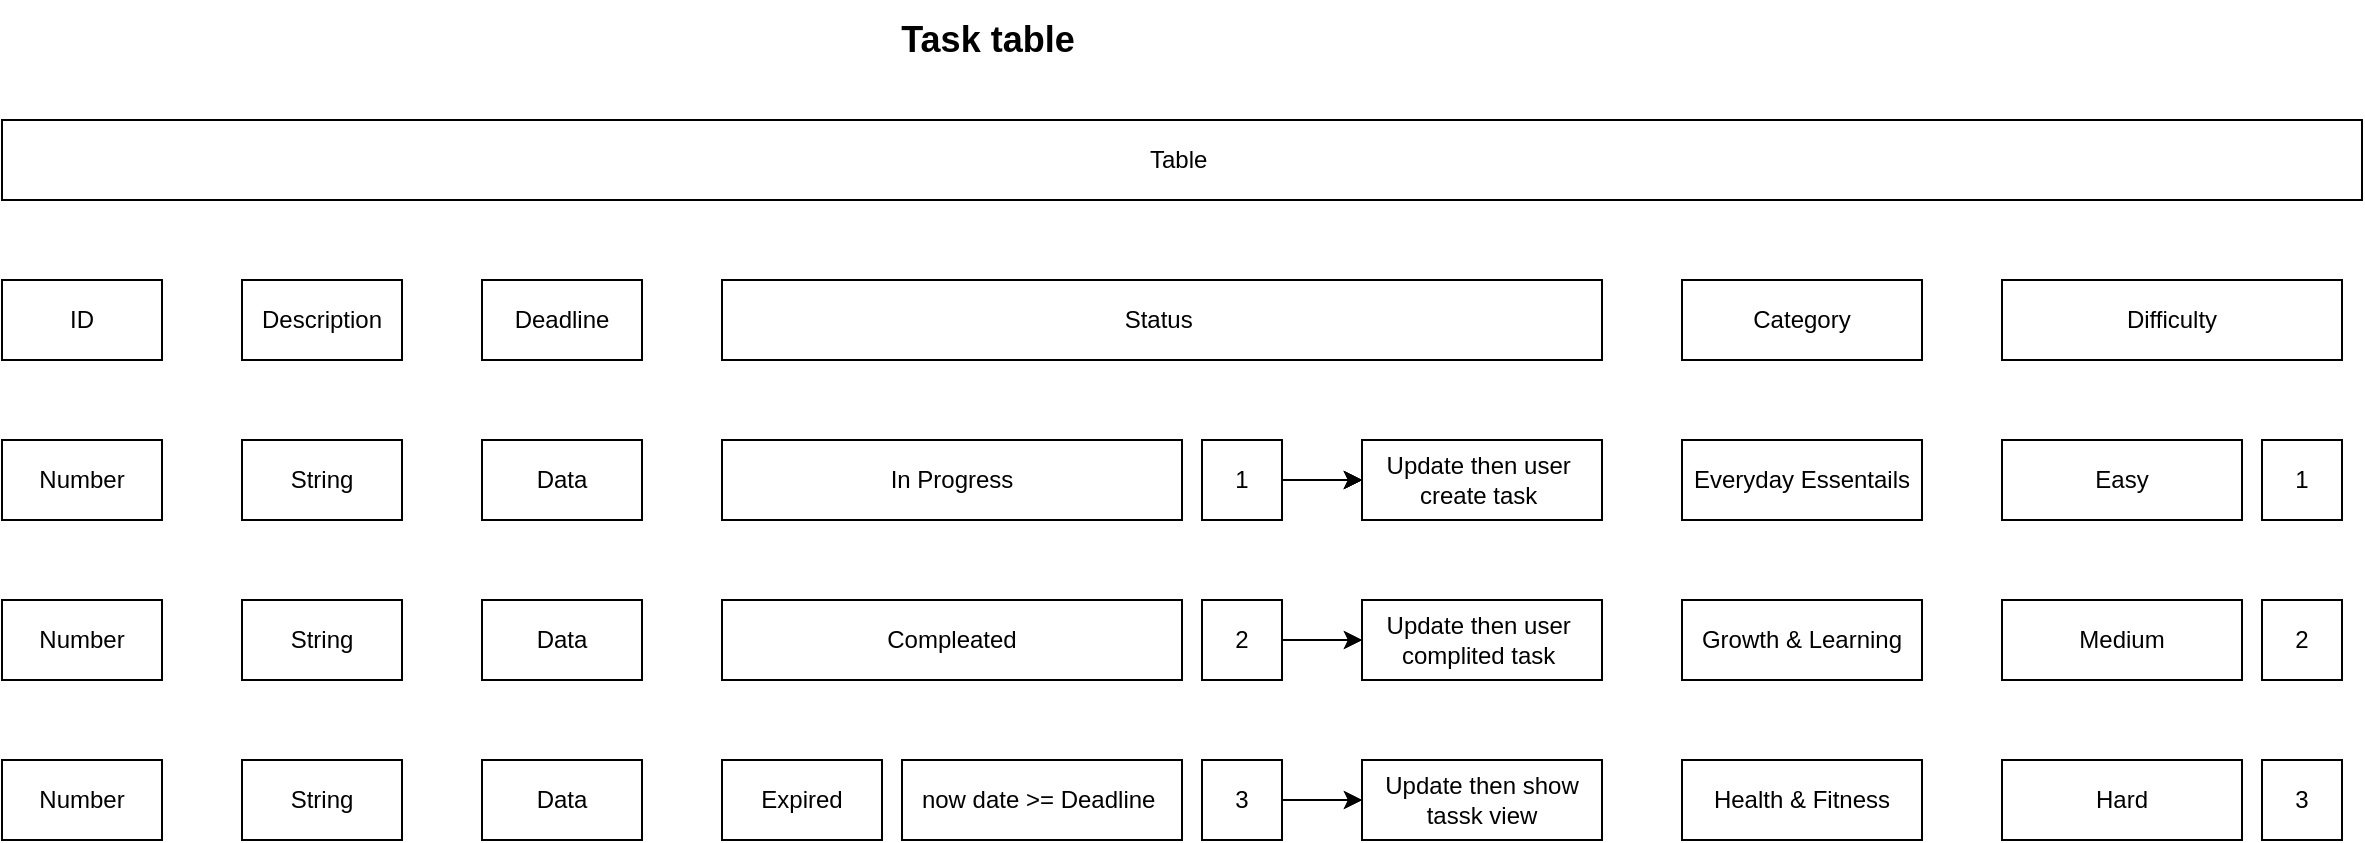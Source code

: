 <mxfile>
    <diagram id="2u_pkWldPYGET0MiNu1v" name="task_table">
        <mxGraphModel dx="882" dy="394" grid="1" gridSize="10" guides="1" tooltips="1" connect="1" arrows="1" fold="1" page="1" pageScale="1" pageWidth="850" pageHeight="1100" math="0" shadow="0">
            <root>
                <mxCell id="0"/>
                <mxCell id="1" parent="0"/>
                <mxCell id="lUVyvz6z4iQsiodLrncH-1" value="Table&amp;nbsp;" style="whiteSpace=wrap;html=1;" parent="1" vertex="1">
                    <mxGeometry x="40" y="120" width="960" height="40" as="geometry"/>
                </mxCell>
                <mxCell id="lUVyvz6z4iQsiodLrncH-3" value="Deadline" style="whiteSpace=wrap;html=1;" parent="1" vertex="1">
                    <mxGeometry x="280" y="200" width="80" height="40" as="geometry"/>
                </mxCell>
                <mxCell id="lUVyvz6z4iQsiodLrncH-4" value="Task" style="whiteSpace=wrap;html=1;" parent="1" vertex="1">
                    <mxGeometry x="160" y="200" width="80" height="40" as="geometry"/>
                </mxCell>
                <mxCell id="lUVyvz6z4iQsiodLrncH-5" value="ID" style="whiteSpace=wrap;html=1;" parent="1" vertex="1">
                    <mxGeometry x="40" y="200" width="80" height="40" as="geometry"/>
                </mxCell>
                <mxCell id="lUVyvz6z4iQsiodLrncH-6" value="Status&amp;nbsp;" style="whiteSpace=wrap;html=1;" parent="1" vertex="1">
                    <mxGeometry x="400" y="200" width="440" height="40" as="geometry"/>
                </mxCell>
                <mxCell id="lUVyvz6z4iQsiodLrncH-8" value="Compleated" style="whiteSpace=wrap;html=1;" parent="1" vertex="1">
                    <mxGeometry x="400" y="360" width="230" height="40" as="geometry"/>
                </mxCell>
                <mxCell id="lUVyvz6z4iQsiodLrncH-9" value="In Progress" style="whiteSpace=wrap;html=1;" parent="1" vertex="1">
                    <mxGeometry x="400" y="280" width="230" height="40" as="geometry"/>
                </mxCell>
                <mxCell id="I75iPzYH7P7_3Rjp9tsm-7" value="" style="edgeStyle=none;html=1;" parent="1" source="TAv9GN_8V4o4yKPXo0bG-1" target="I75iPzYH7P7_3Rjp9tsm-4" edge="1">
                    <mxGeometry relative="1" as="geometry"/>
                </mxCell>
                <mxCell id="TAv9GN_8V4o4yKPXo0bG-1" value="0" style="whiteSpace=wrap;html=1;" parent="1" vertex="1">
                    <mxGeometry x="640" y="280" width="40" height="40" as="geometry"/>
                </mxCell>
                <mxCell id="TAv9GN_8V4o4yKPXo0bG-2" value="1" style="whiteSpace=wrap;html=1;" parent="1" vertex="1">
                    <mxGeometry x="640" y="360" width="40" height="40" as="geometry"/>
                </mxCell>
                <mxCell id="TAv9GN_8V4o4yKPXo0bG-3" value="Data" style="whiteSpace=wrap;html=1;" parent="1" vertex="1">
                    <mxGeometry x="280" y="280" width="80" height="40" as="geometry"/>
                </mxCell>
                <mxCell id="TAv9GN_8V4o4yKPXo0bG-4" value="Data" style="whiteSpace=wrap;html=1;" parent="1" vertex="1">
                    <mxGeometry x="280" y="440" width="80" height="40" as="geometry"/>
                </mxCell>
                <mxCell id="TAv9GN_8V4o4yKPXo0bG-7" value="Expired" style="whiteSpace=wrap;html=1;" parent="1" vertex="1">
                    <mxGeometry x="400" y="440" width="80" height="40" as="geometry"/>
                </mxCell>
                <mxCell id="TAv9GN_8V4o4yKPXo0bG-8" value="2" style="whiteSpace=wrap;html=1;" parent="1" vertex="1">
                    <mxGeometry x="640" y="440" width="40" height="40" as="geometry"/>
                </mxCell>
                <mxCell id="TAv9GN_8V4o4yKPXo0bG-9" value="Now data &amp;gt; Deadline&amp;nbsp;" style="whiteSpace=wrap;html=1;" parent="1" vertex="1">
                    <mxGeometry x="490" y="440" width="140" height="40" as="geometry"/>
                </mxCell>
                <mxCell id="TAv9GN_8V4o4yKPXo0bG-10" value="Data" style="whiteSpace=wrap;html=1;" parent="1" vertex="1">
                    <mxGeometry x="280" y="360" width="80" height="40" as="geometry"/>
                </mxCell>
                <mxCell id="TAv9GN_8V4o4yKPXo0bG-11" value="String" style="whiteSpace=wrap;html=1;" parent="1" vertex="1">
                    <mxGeometry x="160" y="280" width="80" height="40" as="geometry"/>
                </mxCell>
                <mxCell id="TAv9GN_8V4o4yKPXo0bG-12" value="String" style="whiteSpace=wrap;html=1;" parent="1" vertex="1">
                    <mxGeometry x="160" y="360" width="80" height="40" as="geometry"/>
                </mxCell>
                <mxCell id="TAv9GN_8V4o4yKPXo0bG-13" value="String" style="whiteSpace=wrap;html=1;" parent="1" vertex="1">
                    <mxGeometry x="160" y="440" width="80" height="40" as="geometry"/>
                </mxCell>
                <mxCell id="TAv9GN_8V4o4yKPXo0bG-14" value="Number" style="whiteSpace=wrap;html=1;" parent="1" vertex="1">
                    <mxGeometry x="40" y="280" width="80" height="40" as="geometry"/>
                </mxCell>
                <mxCell id="TAv9GN_8V4o4yKPXo0bG-15" value="Number" style="whiteSpace=wrap;html=1;" parent="1" vertex="1">
                    <mxGeometry x="40" y="360" width="80" height="40" as="geometry"/>
                </mxCell>
                <mxCell id="TAv9GN_8V4o4yKPXo0bG-16" value="Number" style="whiteSpace=wrap;html=1;" parent="1" vertex="1">
                    <mxGeometry x="40" y="440" width="80" height="40" as="geometry"/>
                </mxCell>
                <mxCell id="R9fj3TDds0MRRUiAzYC0-1" value="&lt;font style=&quot;font-size: 18px;&quot;&gt;&lt;b&gt;Task table&amp;nbsp;&lt;/b&gt;&lt;/font&gt;" style="text;html=1;align=center;verticalAlign=middle;resizable=0;points=[];autosize=1;strokeColor=none;fillColor=none;" parent="1" vertex="1">
                    <mxGeometry x="475" y="60" width="120" height="40" as="geometry"/>
                </mxCell>
                <mxCell id="Gdmzk-xuzMw-r3wbsA-F-15" value="" style="endArrow=classic;html=1;exitX=1;exitY=0.5;exitDx=0;exitDy=0;entryX=0;entryY=0.5;entryDx=0;entryDy=0;" parent="1" target="Gdmzk-xuzMw-r3wbsA-F-16" edge="1">
                    <mxGeometry width="50" height="50" relative="1" as="geometry">
                        <mxPoint x="680" y="460" as="sourcePoint"/>
                        <mxPoint x="740" y="460" as="targetPoint"/>
                    </mxGeometry>
                </mxCell>
                <mxCell id="Gdmzk-xuzMw-r3wbsA-F-16" value="Update then run program&amp;nbsp;" style="rounded=0;whiteSpace=wrap;html=1;" parent="1" vertex="1">
                    <mxGeometry x="720" y="440" width="120" height="40" as="geometry"/>
                </mxCell>
                <mxCell id="I75iPzYH7P7_3Rjp9tsm-1" value="" style="endArrow=classic;html=1;exitX=1;exitY=0.5;exitDx=0;exitDy=0;entryX=0;entryY=0.5;entryDx=0;entryDy=0;" parent="1" target="I75iPzYH7P7_3Rjp9tsm-2" edge="1">
                    <mxGeometry width="50" height="50" relative="1" as="geometry">
                        <mxPoint x="680" y="380" as="sourcePoint"/>
                        <mxPoint x="740" y="380" as="targetPoint"/>
                    </mxGeometry>
                </mxCell>
                <mxCell id="I75iPzYH7P7_3Rjp9tsm-2" value="Update then user&amp;nbsp; complited task&amp;nbsp;" style="rounded=0;whiteSpace=wrap;html=1;" parent="1" vertex="1">
                    <mxGeometry x="720" y="360" width="120" height="40" as="geometry"/>
                </mxCell>
                <mxCell id="I75iPzYH7P7_3Rjp9tsm-3" value="" style="endArrow=classic;html=1;exitX=1;exitY=0.5;exitDx=0;exitDy=0;entryX=0;entryY=0.5;entryDx=0;entryDy=0;" parent="1" target="I75iPzYH7P7_3Rjp9tsm-4" edge="1">
                    <mxGeometry width="50" height="50" relative="1" as="geometry">
                        <mxPoint x="720" y="300" as="sourcePoint"/>
                        <mxPoint x="780" y="300" as="targetPoint"/>
                        <Array as="points">
                            <mxPoint x="680" y="300"/>
                            <mxPoint x="720" y="300"/>
                        </Array>
                    </mxGeometry>
                </mxCell>
                <mxCell id="I75iPzYH7P7_3Rjp9tsm-4" value="Update then user&amp;nbsp; create task&amp;nbsp;" style="rounded=0;whiteSpace=wrap;html=1;" parent="1" vertex="1">
                    <mxGeometry x="720" y="280" width="120" height="40" as="geometry"/>
                </mxCell>
                <mxCell id="I75iPzYH7P7_3Rjp9tsm-18" value="Category" style="whiteSpace=wrap;html=1;" parent="1" vertex="1">
                    <mxGeometry x="880" y="200" width="120" height="40" as="geometry"/>
                </mxCell>
                <mxCell id="I75iPzYH7P7_3Rjp9tsm-20" value="Growth &amp;amp; Learning" style="whiteSpace=wrap;html=1;" parent="1" vertex="1">
                    <mxGeometry x="880" y="360" width="120" height="40" as="geometry"/>
                </mxCell>
                <mxCell id="I75iPzYH7P7_3Rjp9tsm-21" value="Health &amp;amp; Fitness" style="whiteSpace=wrap;html=1;" parent="1" vertex="1">
                    <mxGeometry x="880" y="440" width="120" height="40" as="geometry"/>
                </mxCell>
                <mxCell id="I75iPzYH7P7_3Rjp9tsm-22" value="Everyday Essentails" style="whiteSpace=wrap;html=1;" parent="1" vertex="1">
                    <mxGeometry x="880" y="280" width="120" height="40" as="geometry"/>
                </mxCell>
                <mxCell id="yLwwEw2vR53jxKDzMqly-1" value="Deadline" style="whiteSpace=wrap;html=1;" parent="1" vertex="1">
                    <mxGeometry x="280" y="200" width="80" height="40" as="geometry"/>
                </mxCell>
                <mxCell id="yLwwEw2vR53jxKDzMqly-2" value="Description" style="whiteSpace=wrap;html=1;" parent="1" vertex="1">
                    <mxGeometry x="160" y="200" width="80" height="40" as="geometry"/>
                </mxCell>
                <mxCell id="yLwwEw2vR53jxKDzMqly-3" value="Status&amp;nbsp;" style="whiteSpace=wrap;html=1;" parent="1" vertex="1">
                    <mxGeometry x="400" y="200" width="440" height="40" as="geometry"/>
                </mxCell>
                <mxCell id="yLwwEw2vR53jxKDzMqly-4" value="Compleated" style="whiteSpace=wrap;html=1;" parent="1" vertex="1">
                    <mxGeometry x="400" y="360" width="230" height="40" as="geometry"/>
                </mxCell>
                <mxCell id="yLwwEw2vR53jxKDzMqly-5" value="In Progress" style="whiteSpace=wrap;html=1;" parent="1" vertex="1">
                    <mxGeometry x="400" y="280" width="230" height="40" as="geometry"/>
                </mxCell>
                <mxCell id="yLwwEw2vR53jxKDzMqly-6" value="" style="edgeStyle=none;html=1;" parent="1" source="yLwwEw2vR53jxKDzMqly-7" target="yLwwEw2vR53jxKDzMqly-24" edge="1">
                    <mxGeometry relative="1" as="geometry"/>
                </mxCell>
                <mxCell id="yLwwEw2vR53jxKDzMqly-7" value="1" style="whiteSpace=wrap;html=1;" parent="1" vertex="1">
                    <mxGeometry x="640" y="280" width="40" height="40" as="geometry"/>
                </mxCell>
                <mxCell id="yLwwEw2vR53jxKDzMqly-8" value="2" style="whiteSpace=wrap;html=1;" parent="1" vertex="1">
                    <mxGeometry x="640" y="360" width="40" height="40" as="geometry"/>
                </mxCell>
                <mxCell id="yLwwEw2vR53jxKDzMqly-9" value="Data" style="whiteSpace=wrap;html=1;" parent="1" vertex="1">
                    <mxGeometry x="280" y="280" width="80" height="40" as="geometry"/>
                </mxCell>
                <mxCell id="yLwwEw2vR53jxKDzMqly-10" value="Data" style="whiteSpace=wrap;html=1;" parent="1" vertex="1">
                    <mxGeometry x="280" y="440" width="80" height="40" as="geometry"/>
                </mxCell>
                <mxCell id="yLwwEw2vR53jxKDzMqly-11" value="Expired" style="whiteSpace=wrap;html=1;" parent="1" vertex="1">
                    <mxGeometry x="400" y="440" width="80" height="40" as="geometry"/>
                </mxCell>
                <mxCell id="yLwwEw2vR53jxKDzMqly-12" value="3" style="whiteSpace=wrap;html=1;" parent="1" vertex="1">
                    <mxGeometry x="640" y="440" width="40" height="40" as="geometry"/>
                </mxCell>
                <mxCell id="yLwwEw2vR53jxKDzMqly-13" value="now date &amp;gt;= Deadline&amp;nbsp;" style="whiteSpace=wrap;html=1;" parent="1" vertex="1">
                    <mxGeometry x="490" y="440" width="140" height="40" as="geometry"/>
                </mxCell>
                <mxCell id="yLwwEw2vR53jxKDzMqly-14" value="Data" style="whiteSpace=wrap;html=1;" parent="1" vertex="1">
                    <mxGeometry x="280" y="360" width="80" height="40" as="geometry"/>
                </mxCell>
                <mxCell id="yLwwEw2vR53jxKDzMqly-15" value="String" style="whiteSpace=wrap;html=1;" parent="1" vertex="1">
                    <mxGeometry x="160" y="280" width="80" height="40" as="geometry"/>
                </mxCell>
                <mxCell id="yLwwEw2vR53jxKDzMqly-16" value="String" style="whiteSpace=wrap;html=1;" parent="1" vertex="1">
                    <mxGeometry x="160" y="360" width="80" height="40" as="geometry"/>
                </mxCell>
                <mxCell id="yLwwEw2vR53jxKDzMqly-17" value="String" style="whiteSpace=wrap;html=1;" parent="1" vertex="1">
                    <mxGeometry x="160" y="440" width="80" height="40" as="geometry"/>
                </mxCell>
                <mxCell id="yLwwEw2vR53jxKDzMqly-19" value="" style="endArrow=classic;html=1;exitX=1;exitY=0.5;exitDx=0;exitDy=0;entryX=0;entryY=0.5;entryDx=0;entryDy=0;" parent="1" target="yLwwEw2vR53jxKDzMqly-20" edge="1">
                    <mxGeometry width="50" height="50" relative="1" as="geometry">
                        <mxPoint x="680" y="460" as="sourcePoint"/>
                        <mxPoint x="740" y="460" as="targetPoint"/>
                    </mxGeometry>
                </mxCell>
                <mxCell id="yLwwEw2vR53jxKDzMqly-20" value="Update then show tassk view" style="rounded=0;whiteSpace=wrap;html=1;" parent="1" vertex="1">
                    <mxGeometry x="720" y="440" width="120" height="40" as="geometry"/>
                </mxCell>
                <mxCell id="yLwwEw2vR53jxKDzMqly-21" value="" style="endArrow=classic;html=1;exitX=1;exitY=0.5;exitDx=0;exitDy=0;entryX=0;entryY=0.5;entryDx=0;entryDy=0;" parent="1" target="yLwwEw2vR53jxKDzMqly-22" edge="1">
                    <mxGeometry width="50" height="50" relative="1" as="geometry">
                        <mxPoint x="680" y="380" as="sourcePoint"/>
                        <mxPoint x="740" y="380" as="targetPoint"/>
                    </mxGeometry>
                </mxCell>
                <mxCell id="yLwwEw2vR53jxKDzMqly-22" value="Update then user&amp;nbsp; complited task&amp;nbsp;" style="rounded=0;whiteSpace=wrap;html=1;" parent="1" vertex="1">
                    <mxGeometry x="720" y="360" width="120" height="40" as="geometry"/>
                </mxCell>
                <mxCell id="yLwwEw2vR53jxKDzMqly-23" value="" style="endArrow=classic;html=1;exitX=1;exitY=0.5;exitDx=0;exitDy=0;entryX=0;entryY=0.5;entryDx=0;entryDy=0;" parent="1" target="yLwwEw2vR53jxKDzMqly-24" edge="1">
                    <mxGeometry width="50" height="50" relative="1" as="geometry">
                        <mxPoint x="720" y="300" as="sourcePoint"/>
                        <mxPoint x="780" y="300" as="targetPoint"/>
                        <Array as="points">
                            <mxPoint x="680" y="300"/>
                            <mxPoint x="720" y="300"/>
                        </Array>
                    </mxGeometry>
                </mxCell>
                <mxCell id="yLwwEw2vR53jxKDzMqly-24" value="Update then user&amp;nbsp; create task&amp;nbsp;" style="rounded=0;whiteSpace=wrap;html=1;" parent="1" vertex="1">
                    <mxGeometry x="720" y="280" width="120" height="40" as="geometry"/>
                </mxCell>
                <mxCell id="yLwwEw2vR53jxKDzMqly-25" value="Category" style="whiteSpace=wrap;html=1;" parent="1" vertex="1">
                    <mxGeometry x="880" y="200" width="120" height="40" as="geometry"/>
                </mxCell>
                <mxCell id="yLwwEw2vR53jxKDzMqly-26" value="Growth &amp;amp; Learning" style="whiteSpace=wrap;html=1;" parent="1" vertex="1">
                    <mxGeometry x="880" y="360" width="120" height="40" as="geometry"/>
                </mxCell>
                <mxCell id="yLwwEw2vR53jxKDzMqly-27" value="Health &amp;amp; Fitness" style="whiteSpace=wrap;html=1;" parent="1" vertex="1">
                    <mxGeometry x="880" y="440" width="120" height="40" as="geometry"/>
                </mxCell>
                <mxCell id="yLwwEw2vR53jxKDzMqly-28" value="Everyday Essentails" style="whiteSpace=wrap;html=1;" parent="1" vertex="1">
                    <mxGeometry x="880" y="280" width="120" height="40" as="geometry"/>
                </mxCell>
                <mxCell id="yLwwEw2vR53jxKDzMqly-30" value="Table&amp;nbsp;" style="whiteSpace=wrap;html=1;" parent="1" vertex="1">
                    <mxGeometry x="40" y="120" width="1180" height="40" as="geometry"/>
                </mxCell>
                <mxCell id="3" value="&lt;span style=&quot;text-align: left;&quot;&gt;Difficulty&lt;/span&gt;" style="whiteSpace=wrap;html=1;" parent="1" vertex="1">
                    <mxGeometry x="1040" y="200" width="170" height="40" as="geometry"/>
                </mxCell>
                <mxCell id="5" value="Easy" style="whiteSpace=wrap;html=1;" parent="1" vertex="1">
                    <mxGeometry x="1040" y="280" width="120" height="40" as="geometry"/>
                </mxCell>
                <mxCell id="6" value="Hard" style="whiteSpace=wrap;html=1;" parent="1" vertex="1">
                    <mxGeometry x="1040" y="440" width="120" height="40" as="geometry"/>
                </mxCell>
                <mxCell id="7" value="Medium" style="whiteSpace=wrap;html=1;" parent="1" vertex="1">
                    <mxGeometry x="1040" y="360" width="120" height="40" as="geometry"/>
                </mxCell>
                <mxCell id="8" value="1" style="whiteSpace=wrap;html=1;" parent="1" vertex="1">
                    <mxGeometry x="1170" y="280" width="40" height="40" as="geometry"/>
                </mxCell>
                <mxCell id="9" value="2" style="whiteSpace=wrap;html=1;" parent="1" vertex="1">
                    <mxGeometry x="1170" y="360" width="40" height="40" as="geometry"/>
                </mxCell>
                <mxCell id="10" value="3" style="whiteSpace=wrap;html=1;" parent="1" vertex="1">
                    <mxGeometry x="1170" y="440" width="40" height="40" as="geometry"/>
                </mxCell>
            </root>
        </mxGraphModel>
    </diagram>
    <diagram id="00VdZyceGutYEs7GiR91" name="profile_table">
        <mxGraphModel dx="882" dy="394" grid="1" gridSize="10" guides="1" tooltips="1" connect="1" arrows="1" fold="1" page="1" pageScale="1" pageWidth="850" pageHeight="1100" math="0" shadow="0">
            <root>
                <mxCell id="0"/>
                <mxCell id="1" parent="0"/>
                <mxCell id="OC98j3tvj0h6M3Tz_qbK-3" value="First name" style="whiteSpace=wrap;html=1;" parent="1" vertex="1">
                    <mxGeometry x="40" y="200" width="80" height="40" as="geometry"/>
                </mxCell>
                <mxCell id="OC98j3tvj0h6M3Tz_qbK-16" value="String" style="whiteSpace=wrap;html=1;" parent="1" vertex="1">
                    <mxGeometry x="160" y="280" width="80" height="40" as="geometry"/>
                </mxCell>
                <mxCell id="OC98j3tvj0h6M3Tz_qbK-22" value="&lt;font style=&quot;font-size: 18px;&quot;&gt;&lt;b&gt;Profile table&amp;nbsp;&lt;/b&gt;&lt;/font&gt;" style="text;html=1;align=center;verticalAlign=middle;resizable=0;points=[];autosize=1;strokeColor=none;fillColor=none;" parent="1" vertex="1">
                    <mxGeometry x="690" y="60" width="130" height="40" as="geometry"/>
                </mxCell>
                <mxCell id="OC98j3tvj0h6M3Tz_qbK-33" value="Physical" style="whiteSpace=wrap;html=1;" parent="1" vertex="1">
                    <mxGeometry x="280" y="200" width="200" height="40" as="geometry"/>
                </mxCell>
                <mxCell id="OC98j3tvj0h6M3Tz_qbK-34" value="Last name" style="whiteSpace=wrap;html=1;" parent="1" vertex="1">
                    <mxGeometry x="160" y="200" width="80" height="40" as="geometry"/>
                </mxCell>
                <mxCell id="OC98j3tvj0h6M3Tz_qbK-41" value="Number" style="whiteSpace=wrap;html=1;" parent="1" vertex="1">
                    <mxGeometry x="280" y="280" width="200" height="40" as="geometry"/>
                </mxCell>
                <mxCell id="OC98j3tvj0h6M3Tz_qbK-61" value="Table&amp;nbsp;" style="whiteSpace=wrap;html=1;" parent="1" vertex="1">
                    <mxGeometry x="40" y="120" width="1400" height="40" as="geometry"/>
                </mxCell>
                <mxCell id="QGGA7lPWlOZipwo0ywvL-2" value="String" style="whiteSpace=wrap;html=1;" parent="1" vertex="1">
                    <mxGeometry x="40" y="280" width="80" height="40" as="geometry"/>
                </mxCell>
                <mxCell id="QGGA7lPWlOZipwo0ywvL-3" value="Smart&amp;nbsp;" style="whiteSpace=wrap;html=1;" parent="1" vertex="1">
                    <mxGeometry x="520" y="200" width="200" height="40" as="geometry"/>
                </mxCell>
                <mxCell id="QGGA7lPWlOZipwo0ywvL-4" value="Number" style="whiteSpace=wrap;html=1;" parent="1" vertex="1">
                    <mxGeometry x="520" y="280" width="200" height="40" as="geometry"/>
                </mxCell>
                <mxCell id="QGGA7lPWlOZipwo0ywvL-5" value="Lifestyle&amp;nbsp;" style="whiteSpace=wrap;html=1;" parent="1" vertex="1">
                    <mxGeometry x="760" y="200" width="200" height="40" as="geometry"/>
                </mxCell>
                <mxCell id="QGGA7lPWlOZipwo0ywvL-6" value="Number" style="whiteSpace=wrap;html=1;" parent="1" vertex="1">
                    <mxGeometry x="760" y="280" width="200" height="40" as="geometry"/>
                </mxCell>
                <mxCell id="QGGA7lPWlOZipwo0ywvL-7" value="Coins" style="whiteSpace=wrap;html=1;" parent="1" vertex="1">
                    <mxGeometry x="1000" y="200" width="200" height="40" as="geometry"/>
                </mxCell>
                <mxCell id="QGGA7lPWlOZipwo0ywvL-8" value="Number" style="whiteSpace=wrap;html=1;" parent="1" vertex="1">
                    <mxGeometry x="1000" y="280" width="200" height="40" as="geometry"/>
                </mxCell>
                <mxCell id="QGGA7lPWlOZipwo0ywvL-9" value="IF finished task get 20&amp;nbsp; coins + difficulty points" style="whiteSpace=wrap;html=1;" parent="1" vertex="1">
                    <mxGeometry x="1000" y="330" width="200" height="40" as="geometry"/>
                </mxCell>
                <mxCell id="QGGA7lPWlOZipwo0ywvL-10" value="IF finished Health &amp;amp; Fitness&amp;nbsp;type task get +10 points + difficulty points" style="whiteSpace=wrap;html=1;" parent="1" vertex="1">
                    <mxGeometry x="280" y="330" width="200" height="40" as="geometry"/>
                </mxCell>
                <mxCell id="6r_1Jkb7a535yck844j9-1" value="100 points represent 1lv" style="rounded=0;whiteSpace=wrap;html=1;" parent="1" vertex="1">
                    <mxGeometry x="280" y="380" width="200" height="40" as="geometry"/>
                </mxCell>
                <mxCell id="6r_1Jkb7a535yck844j9-2" value="IF finished Growth &amp;amp; Learning&amp;nbsp;type task get +10 points + difficulty points" style="whiteSpace=wrap;html=1;" parent="1" vertex="1">
                    <mxGeometry x="520" y="330" width="200" height="40" as="geometry"/>
                </mxCell>
                <mxCell id="6r_1Jkb7a535yck844j9-3" value="100 points represent 1lv" style="rounded=0;whiteSpace=wrap;html=1;" parent="1" vertex="1">
                    <mxGeometry x="520" y="380" width="200" height="40" as="geometry"/>
                </mxCell>
                <mxCell id="TYKKYt_whQLlizpmG4Si-1" value="IF finished Everyday Essentails&amp;nbsp;type task get +10 points + difficulty points" style="whiteSpace=wrap;html=1;" parent="1" vertex="1">
                    <mxGeometry x="760" y="330" width="200" height="40" as="geometry"/>
                </mxCell>
                <mxCell id="63u_IfI6S-0oMnX7cGZ1-1" value="100 points represet 1lv" style="rounded=0;whiteSpace=wrap;html=1;" parent="1" vertex="1">
                    <mxGeometry x="760" y="380" width="200" height="40" as="geometry"/>
                </mxCell>
                <mxCell id="63u_IfI6S-0oMnX7cGZ1-2" value="Items" style="whiteSpace=wrap;html=1;" parent="1" vertex="1">
                    <mxGeometry x="1240" y="200" width="200" height="40" as="geometry"/>
                </mxCell>
                <mxCell id="63u_IfI6S-0oMnX7cGZ1-3" value="List string" style="whiteSpace=wrap;html=1;" parent="1" vertex="1">
                    <mxGeometry x="1240" y="280" width="200" height="40" as="geometry"/>
                </mxCell>
            </root>
        </mxGraphModel>
    </diagram>
    <diagram id="hG2F07Et_ILe1HVBB6uV" name="items_table">
        <mxGraphModel dx="882" dy="394" grid="1" gridSize="10" guides="1" tooltips="1" connect="1" arrows="1" fold="1" page="1" pageScale="1" pageWidth="850" pageHeight="1100" math="0" shadow="0">
            <root>
                <mxCell id="0"/>
                <mxCell id="1" parent="0"/>
                <mxCell id="x48AD4_XOgR4Tkp7OeRv-3" value="ID" style="whiteSpace=wrap;html=1;" parent="1" vertex="1">
                    <mxGeometry x="210" y="210" width="80" height="40" as="geometry"/>
                </mxCell>
                <mxCell id="x48AD4_XOgR4Tkp7OeRv-19" value="Number" style="whiteSpace=wrap;html=1;" parent="1" vertex="1">
                    <mxGeometry x="210" y="290" width="80" height="40" as="geometry"/>
                </mxCell>
                <mxCell id="x48AD4_XOgR4Tkp7OeRv-22" value="&lt;font style=&quot;font-size: 18px;&quot;&gt;&lt;b&gt;Items table&lt;/b&gt;&lt;/font&gt;" style="text;html=1;align=center;verticalAlign=middle;resizable=0;points=[];autosize=1;strokeColor=none;fillColor=none;" parent="1" vertex="1">
                    <mxGeometry x="365" y="90" width="120" height="40" as="geometry"/>
                </mxCell>
                <mxCell id="x48AD4_XOgR4Tkp7OeRv-34" value="Coins" style="whiteSpace=wrap;html=1;" parent="1" vertex="1">
                    <mxGeometry x="570" y="210" width="80" height="40" as="geometry"/>
                </mxCell>
                <mxCell id="x48AD4_XOgR4Tkp7OeRv-35" value="Item" style="whiteSpace=wrap;html=1;" parent="1" vertex="1">
                    <mxGeometry x="330" y="210" width="80" height="40" as="geometry"/>
                </mxCell>
                <mxCell id="x48AD4_XOgR4Tkp7OeRv-42" value="Number" style="whiteSpace=wrap;html=1;" parent="1" vertex="1">
                    <mxGeometry x="570" y="290" width="80" height="40" as="geometry"/>
                </mxCell>
                <mxCell id="x48AD4_XOgR4Tkp7OeRv-48" value="String" style="whiteSpace=wrap;html=1;" parent="1" vertex="1">
                    <mxGeometry x="330" y="290" width="80" height="40" as="geometry"/>
                </mxCell>
                <mxCell id="x48AD4_XOgR4Tkp7OeRv-62" value="Table&amp;nbsp;" style="whiteSpace=wrap;html=1;" parent="1" vertex="1">
                    <mxGeometry x="210" y="130" width="440" height="40" as="geometry"/>
                </mxCell>
                <mxCell id="2Ao2KaPrLxZbbei53p_S-1" value="Name" style="whiteSpace=wrap;html=1;" parent="1" vertex="1">
                    <mxGeometry x="450" y="210" width="80" height="40" as="geometry"/>
                </mxCell>
                <mxCell id="2Ao2KaPrLxZbbei53p_S-2" value="String" style="whiteSpace=wrap;html=1;" parent="1" vertex="1">
                    <mxGeometry x="450" y="290" width="80" height="40" as="geometry"/>
                </mxCell>
            </root>
        </mxGraphModel>
    </diagram>
    <diagram id="mE5XGSduQ6b0PAP6TRTr" name="menu_process">
        <mxGraphModel dx="882" dy="394" grid="1" gridSize="10" guides="1" tooltips="1" connect="1" arrows="1" fold="1" page="1" pageScale="1" pageWidth="850" pageHeight="1100" math="0" shadow="0">
            <root>
                <mxCell id="0"/>
                <mxCell id="1" parent="0"/>
                <mxCell id="2" value="" style="ellipse;whiteSpace=wrap;html=1;aspect=fixed;" parent="1" vertex="1">
                    <mxGeometry x="400" y="100" width="80" height="80" as="geometry"/>
                </mxCell>
                <mxCell id="3" value="&lt;font style=&quot;font-size: 18px;&quot;&gt;&lt;b&gt;Menu process&lt;/b&gt;&lt;/font&gt;" style="text;html=1;align=center;verticalAlign=middle;resizable=0;points=[];autosize=1;strokeColor=none;fillColor=none;" parent="1" vertex="1">
                    <mxGeometry x="375" y="60" width="140" height="40" as="geometry"/>
                </mxCell>
                <mxCell id="4" value="Start" style="text;html=1;strokeColor=none;fillColor=none;align=center;verticalAlign=middle;whiteSpace=wrap;rounded=0;fontSize=12;" parent="1" vertex="1">
                    <mxGeometry x="410" y="125" width="60" height="30" as="geometry"/>
                </mxCell>
                <mxCell id="6" value="" style="endArrow=classic;html=1;fontSize=12;exitX=0.5;exitY=1;exitDx=0;exitDy=0;startArrow=none;entryX=0.5;entryY=0;entryDx=0;entryDy=0;" parent="1" source="32" target="lBUubBWC1PakiKGtR_6F-32" edge="1">
                    <mxGeometry width="50" height="50" relative="1" as="geometry">
                        <mxPoint x="430" y="240" as="sourcePoint"/>
                        <mxPoint x="440" y="1330" as="targetPoint"/>
                    </mxGeometry>
                </mxCell>
                <mxCell id="8" value="Remove&lt;br&gt;&amp;nbsp;task&amp;nbsp;" style="ellipse;whiteSpace=wrap;html=1;aspect=fixed;fontSize=12;" parent="1" vertex="1">
                    <mxGeometry x="40" y="280" width="80" height="80" as="geometry"/>
                </mxCell>
                <mxCell id="9" value="Run &lt;br&gt;manage&amp;nbsp;task mode" style="ellipse;whiteSpace=wrap;html=1;aspect=fixed;fontSize=12;" parent="1" vertex="1">
                    <mxGeometry x="240" y="340" width="80" height="80" as="geometry"/>
                </mxCell>
                <mxCell id="10" value="Update&lt;br&gt;&amp;nbsp;description" style="ellipse;whiteSpace=wrap;html=1;aspect=fixed;fontSize=12;" parent="1" vertex="1">
                    <mxGeometry x="30" y="370" width="80" height="80" as="geometry"/>
                </mxCell>
                <mxCell id="11" value="Run &lt;br&gt;view&amp;nbsp; todo task mode" style="ellipse;whiteSpace=wrap;html=1;aspect=fixed;fontSize=12;" parent="1" vertex="1">
                    <mxGeometry x="240" y="580" width="80" height="80" as="geometry"/>
                </mxCell>
                <mxCell id="12" value="Run view&lt;br&gt;profile mode" style="ellipse;whiteSpace=wrap;html=1;aspect=fixed;fontSize=12;" parent="1" vertex="1">
                    <mxGeometry x="240" y="820" width="80" height="80" as="geometry"/>
                </mxCell>
                <mxCell id="13" value="Number&amp;nbsp;2" style="rounded=0;whiteSpace=wrap;html=1;" parent="1" vertex="1">
                    <mxGeometry x="400" y="480" width="80" height="40" as="geometry"/>
                </mxCell>
                <mxCell id="14" value="Number 1" style="rounded=0;whiteSpace=wrap;html=1;" parent="1" vertex="1">
                    <mxGeometry x="400" y="360" width="80" height="40" as="geometry"/>
                </mxCell>
                <mxCell id="16" value="Number 3" style="rounded=0;whiteSpace=wrap;html=1;" parent="1" vertex="1">
                    <mxGeometry x="400" y="600" width="80" height="40" as="geometry"/>
                </mxCell>
                <mxCell id="17" value="Number 4" style="rounded=0;whiteSpace=wrap;html=1;" parent="1" vertex="1">
                    <mxGeometry x="400" y="720" width="80" height="40" as="geometry"/>
                </mxCell>
                <mxCell id="18" value="" style="endArrow=classic;html=1;rounded=0;fontSize=12;entryX=1;entryY=0.5;entryDx=0;entryDy=0;exitX=0;exitY=0.5;exitDx=0;exitDy=0;" parent="1" source="14" target="9" edge="1">
                    <mxGeometry width="50" height="50" relative="1" as="geometry">
                        <mxPoint x="590" y="530" as="sourcePoint"/>
                        <mxPoint x="640" y="480" as="targetPoint"/>
                    </mxGeometry>
                </mxCell>
                <mxCell id="19" value="" style="endArrow=classic;html=1;rounded=0;fontSize=12;entryX=1;entryY=0.5;entryDx=0;entryDy=0;exitX=0;exitY=0.5;exitDx=0;exitDy=0;" parent="1" edge="1">
                    <mxGeometry width="50" height="50" relative="1" as="geometry">
                        <mxPoint x="400" y="499.47" as="sourcePoint"/>
                        <mxPoint x="320" y="499.47" as="targetPoint"/>
                    </mxGeometry>
                </mxCell>
                <mxCell id="21" value="" style="endArrow=classic;html=1;rounded=0;fontSize=12;entryX=1;entryY=0.5;entryDx=0;entryDy=0;exitX=0;exitY=0.5;exitDx=0;exitDy=0;" parent="1" edge="1">
                    <mxGeometry width="50" height="50" relative="1" as="geometry">
                        <mxPoint x="400" y="619.47" as="sourcePoint"/>
                        <mxPoint x="320" y="619.47" as="targetPoint"/>
                    </mxGeometry>
                </mxCell>
                <mxCell id="22" value="" style="endArrow=classic;html=1;rounded=0;fontSize=12;entryX=1;entryY=0.5;entryDx=0;entryDy=0;exitX=0;exitY=0.5;exitDx=0;exitDy=0;" parent="1" edge="1">
                    <mxGeometry width="50" height="50" relative="1" as="geometry">
                        <mxPoint x="400" y="739.47" as="sourcePoint"/>
                        <mxPoint x="320" y="739.47" as="targetPoint"/>
                    </mxGeometry>
                </mxCell>
                <mxCell id="28" value="Exit&amp;nbsp;" style="ellipse;whiteSpace=wrap;html=1;aspect=fixed;fontSize=12;" parent="1" vertex="1">
                    <mxGeometry x="240" y="1300" width="80" height="80" as="geometry"/>
                </mxCell>
                <mxCell id="gU6qNUAx4PYji-qserAW-41" value="" style="edgeStyle=none;html=1;" parent="1" source="29" target="28" edge="1">
                    <mxGeometry relative="1" as="geometry"/>
                </mxCell>
                <mxCell id="29" value="Number 8" style="rounded=0;whiteSpace=wrap;html=1;" parent="1" vertex="1">
                    <mxGeometry x="400" y="1320" width="80" height="40" as="geometry"/>
                </mxCell>
                <mxCell id="31" value="" style="endArrow=none;html=1;fontSize=12;exitX=0.5;exitY=1;exitDx=0;exitDy=0;entryX=0.5;entryY=0;entryDx=0;entryDy=0;" parent="1" source="2" target="32" edge="1">
                    <mxGeometry width="50" height="50" relative="1" as="geometry">
                        <mxPoint x="440.0" y="180" as="sourcePoint"/>
                        <mxPoint x="440.0" y="1040" as="targetPoint"/>
                    </mxGeometry>
                </mxCell>
                <mxCell id="32" value="User input" style="rounded=0;whiteSpace=wrap;html=1;" parent="1" vertex="1">
                    <mxGeometry x="360" y="240" width="160" height="40" as="geometry"/>
                </mxCell>
                <mxCell id="gU6qNUAx4PYji-qserAW-32" value="Send feedback&amp;nbsp;" style="ellipse;whiteSpace=wrap;html=1;aspect=fixed;fontSize=12;" parent="1" vertex="1">
                    <mxGeometry x="240" y="1180" width="80" height="80" as="geometry"/>
                </mxCell>
                <mxCell id="gU6qNUAx4PYji-qserAW-33" value="Number 7" style="rounded=0;whiteSpace=wrap;html=1;" parent="1" vertex="1">
                    <mxGeometry x="400" y="1200" width="80" height="40" as="geometry"/>
                </mxCell>
                <mxCell id="gU6qNUAx4PYji-qserAW-34" value="" style="endArrow=classic;html=1;rounded=0;fontSize=12;entryX=1;entryY=0.5;entryDx=0;entryDy=0;exitX=0;exitY=0.5;exitDx=0;exitDy=0;" parent="1" edge="1">
                    <mxGeometry width="50" height="50" relative="1" as="geometry">
                        <mxPoint x="400" y="1219.47" as="sourcePoint"/>
                        <mxPoint x="320" y="1219.47" as="targetPoint"/>
                    </mxGeometry>
                </mxCell>
                <mxCell id="5_NKZsBbBgUMe8ZWv07c-32" value="Run &lt;br&gt;buy items mode" style="ellipse;whiteSpace=wrap;html=1;aspect=fixed;fontSize=12;" parent="1" vertex="1">
                    <mxGeometry x="240" y="1060" width="80" height="80" as="geometry"/>
                </mxCell>
                <mxCell id="5_NKZsBbBgUMe8ZWv07c-33" value="Number 6" style="rounded=0;whiteSpace=wrap;html=1;" parent="1" vertex="1">
                    <mxGeometry x="400" y="1080" width="80" height="40" as="geometry"/>
                </mxCell>
                <mxCell id="5_NKZsBbBgUMe8ZWv07c-34" value="" style="endArrow=classic;html=1;rounded=0;fontSize=12;entryX=1;entryY=0.5;entryDx=0;entryDy=0;exitX=0;exitY=0.5;exitDx=0;exitDy=0;" parent="1" edge="1">
                    <mxGeometry width="50" height="50" relative="1" as="geometry">
                        <mxPoint x="400" y="1099.47" as="sourcePoint"/>
                        <mxPoint x="320" y="1099.47" as="targetPoint"/>
                    </mxGeometry>
                </mxCell>
                <mxCell id="5_NKZsBbBgUMe8ZWv07c-36" value="Run &lt;br&gt;&amp;nbsp;view all task&amp;nbsp; mode" style="ellipse;whiteSpace=wrap;html=1;aspect=fixed;fontSize=12;" parent="1" vertex="1">
                    <mxGeometry x="240" y="460" width="80" height="80" as="geometry"/>
                </mxCell>
                <mxCell id="5_NKZsBbBgUMe8ZWv07c-37" value="Add task&amp;nbsp;" style="ellipse;whiteSpace=wrap;html=1;aspect=fixed;fontSize=12;" parent="1" vertex="1">
                    <mxGeometry x="60" y="200" width="80" height="80" as="geometry"/>
                </mxCell>
                <mxCell id="5_NKZsBbBgUMe8ZWv07c-38" value="" style="endArrow=none;html=1;exitX=1;exitY=0.5;exitDx=0;exitDy=0;entryX=0;entryY=1;entryDx=0;entryDy=0;" parent="1" source="10" target="9" edge="1">
                    <mxGeometry width="50" height="50" relative="1" as="geometry">
                        <mxPoint x="120" y="560" as="sourcePoint"/>
                        <mxPoint x="170" y="510" as="targetPoint"/>
                    </mxGeometry>
                </mxCell>
                <mxCell id="5_NKZsBbBgUMe8ZWv07c-39" value="" style="endArrow=none;html=1;exitX=1;exitY=0.5;exitDx=0;exitDy=0;entryX=0;entryY=0.5;entryDx=0;entryDy=0;" parent="1" source="8" target="9" edge="1">
                    <mxGeometry width="50" height="50" relative="1" as="geometry">
                        <mxPoint x="130" y="480" as="sourcePoint"/>
                        <mxPoint x="255.137" y="409.61" as="targetPoint"/>
                    </mxGeometry>
                </mxCell>
                <mxCell id="5_NKZsBbBgUMe8ZWv07c-40" value="" style="endArrow=none;html=1;exitX=1.004;exitY=0.573;exitDx=0;exitDy=0;entryX=0;entryY=0;entryDx=0;entryDy=0;exitPerimeter=0;" parent="1" source="5_NKZsBbBgUMe8ZWv07c-37" target="9" edge="1">
                    <mxGeometry width="50" height="50" relative="1" as="geometry">
                        <mxPoint x="130" y="390" as="sourcePoint"/>
                        <mxPoint x="250.0" y="390" as="targetPoint"/>
                    </mxGeometry>
                </mxCell>
                <mxCell id="5_NKZsBbBgUMe8ZWv07c-41" value="Run&lt;br&gt;manage profile" style="ellipse;whiteSpace=wrap;html=1;aspect=fixed;fontSize=12;" parent="1" vertex="1">
                    <mxGeometry x="240" y="700" width="80" height="80" as="geometry"/>
                </mxCell>
                <mxCell id="5_NKZsBbBgUMe8ZWv07c-43" value="Number 5" style="rounded=0;whiteSpace=wrap;html=1;" parent="1" vertex="1">
                    <mxGeometry x="400" y="840" width="80" height="40" as="geometry"/>
                </mxCell>
                <mxCell id="5_NKZsBbBgUMe8ZWv07c-44" value="" style="endArrow=classic;html=1;rounded=0;fontSize=12;entryX=1;entryY=0.5;entryDx=0;entryDy=0;exitX=0;exitY=0.5;exitDx=0;exitDy=0;" parent="1" edge="1">
                    <mxGeometry width="50" height="50" relative="1" as="geometry">
                        <mxPoint x="400" y="859.58" as="sourcePoint"/>
                        <mxPoint x="320" y="859.58" as="targetPoint"/>
                    </mxGeometry>
                </mxCell>
                <mxCell id="lBUubBWC1PakiKGtR_6F-32" value="End" style="ellipse;whiteSpace=wrap;html=1;aspect=fixed;fontSize=12;" parent="1" vertex="1">
                    <mxGeometry x="400" y="1400" width="80" height="80" as="geometry"/>
                </mxCell>
                <mxCell id="P3kpdRQEBc205Eetkckp-32" value="Update&lt;br&gt;&amp;nbsp;profile" style="ellipse;whiteSpace=wrap;html=1;aspect=fixed;fontSize=12;" parent="1" vertex="1">
                    <mxGeometry x="40" y="750" width="80" height="80" as="geometry"/>
                </mxCell>
                <mxCell id="P3kpdRQEBc205Eetkckp-33" value="Add profile" style="ellipse;whiteSpace=wrap;html=1;aspect=fixed;fontSize=12;" parent="1" vertex="1">
                    <mxGeometry x="40" y="660" width="80" height="80" as="geometry"/>
                </mxCell>
                <mxCell id="P3kpdRQEBc205Eetkckp-34" value="" style="endArrow=none;html=1;exitX=1;exitY=0.5;exitDx=0;exitDy=0;entryX=0;entryY=1;entryDx=0;entryDy=0;" parent="1" source="P3kpdRQEBc205Eetkckp-32" target="5_NKZsBbBgUMe8ZWv07c-41" edge="1">
                    <mxGeometry width="50" height="50" relative="1" as="geometry">
                        <mxPoint x="120" y="820" as="sourcePoint"/>
                        <mxPoint x="251.716" y="758.284" as="targetPoint"/>
                    </mxGeometry>
                </mxCell>
                <mxCell id="P3kpdRQEBc205Eetkckp-35" value="" style="endArrow=none;html=1;exitX=1;exitY=0.5;exitDx=0;exitDy=0;entryX=0;entryY=0;entryDx=0;entryDy=0;" parent="1" source="P3kpdRQEBc205Eetkckp-33" target="5_NKZsBbBgUMe8ZWv07c-41" edge="1">
                    <mxGeometry width="50" height="50" relative="1" as="geometry">
                        <mxPoint x="168.64" y="818.32" as="sourcePoint"/>
                        <mxPoint x="261.716" y="768.284" as="targetPoint"/>
                    </mxGeometry>
                </mxCell>
                <mxCell id="kc3Hmg23a14BtC_UId8T-32" value="Validate does correct&amp;nbsp;number" style="rounded=0;whiteSpace=wrap;html=1;" parent="1" vertex="1">
                    <mxGeometry x="100" y="100" width="240" height="40" as="geometry"/>
                </mxCell>
                <mxCell id="kc3Hmg23a14BtC_UId8T-33" value="VM" style="rounded=0;whiteSpace=wrap;html=1;" parent="1" vertex="1">
                    <mxGeometry x="20" y="100" width="40" height="40" as="geometry"/>
                </mxCell>
                <mxCell id="kc3Hmg23a14BtC_UId8T-34" value="" style="endArrow=classic;html=1;rounded=0;entryX=0;entryY=0.5;entryDx=0;entryDy=0;exitX=1;exitY=0.5;exitDx=0;exitDy=0;" parent="1" source="kc3Hmg23a14BtC_UId8T-33" target="kc3Hmg23a14BtC_UId8T-32" edge="1">
                    <mxGeometry width="50" height="50" relative="1" as="geometry">
                        <mxPoint x="50" y="360" as="sourcePoint"/>
                        <mxPoint x="100" y="310" as="targetPoint"/>
                    </mxGeometry>
                </mxCell>
                <mxCell id="kc3Hmg23a14BtC_UId8T-35" value="VM" style="rounded=0;whiteSpace=wrap;html=1;" parent="1" vertex="1">
                    <mxGeometry x="310" y="240" width="40" height="40" as="geometry"/>
                </mxCell>
                <mxCell id="fsPjUqZHMi1HJUHD2GGg-32" value="Update&lt;br&gt;&amp;nbsp;status" style="ellipse;whiteSpace=wrap;html=1;aspect=fixed;fontSize=12;" parent="1" vertex="1">
                    <mxGeometry x="18.28" y="450" width="80" height="80" as="geometry"/>
                </mxCell>
                <mxCell id="fsPjUqZHMi1HJUHD2GGg-33" value="" style="endArrow=none;html=1;exitX=1;exitY=0.5;exitDx=0;exitDy=0;entryX=0.338;entryY=0.963;entryDx=0;entryDy=0;entryPerimeter=0;" parent="1" source="fsPjUqZHMi1HJUHD2GGg-32" target="9" edge="1">
                    <mxGeometry width="50" height="50" relative="1" as="geometry">
                        <mxPoint x="108.28" y="640" as="sourcePoint"/>
                        <mxPoint x="260" y="430" as="targetPoint"/>
                    </mxGeometry>
                </mxCell>
                <mxCell id="OUP-5adbWyBI83fcgUti-32" value="Run &lt;br&gt;view items mode" style="ellipse;whiteSpace=wrap;html=1;aspect=fixed;fontSize=12;" parent="1" vertex="1">
                    <mxGeometry x="240" y="940" width="80" height="80" as="geometry"/>
                </mxCell>
                <mxCell id="OUP-5adbWyBI83fcgUti-33" value="Number 6" style="rounded=0;whiteSpace=wrap;html=1;" parent="1" vertex="1">
                    <mxGeometry x="400" y="960" width="80" height="40" as="geometry"/>
                </mxCell>
                <mxCell id="OUP-5adbWyBI83fcgUti-34" value="" style="endArrow=classic;html=1;rounded=0;fontSize=12;entryX=1;entryY=0.5;entryDx=0;entryDy=0;exitX=0;exitY=0.5;exitDx=0;exitDy=0;" parent="1" edge="1">
                    <mxGeometry width="50" height="50" relative="1" as="geometry">
                        <mxPoint x="400" y="979.47" as="sourcePoint"/>
                        <mxPoint x="320" y="979.47" as="targetPoint"/>
                    </mxGeometry>
                </mxCell>
            </root>
        </mxGraphModel>
    </diagram>
    <diagram id="2birHwayTb4Yfo-oSkIf" name="task_mode_process">
        <mxGraphModel dx="2738" dy="1564" grid="1" gridSize="10" guides="1" tooltips="1" connect="1" arrows="1" fold="1" page="1" pageScale="1" pageWidth="850" pageHeight="1100" math="0" shadow="0">
            <root>
                <mxCell id="0"/>
                <mxCell id="1" parent="0"/>
                <mxCell id="8h4xLNxMFakY4DD3UDzY-1" value="Start" style="ellipse;whiteSpace=wrap;html=1;aspect=fixed;fontSize=12;" parent="1" vertex="1">
                    <mxGeometry x="400" y="100" width="80" height="80" as="geometry"/>
                </mxCell>
                <mxCell id="8h4xLNxMFakY4DD3UDzY-2" value="&lt;font style=&quot;font-size: 18px;&quot;&gt;&lt;b&gt;Task mode process&lt;/b&gt;&lt;/font&gt;" style="text;html=1;align=center;verticalAlign=middle;resizable=0;points=[];autosize=1;strokeColor=none;fillColor=none;" parent="1" vertex="1">
                    <mxGeometry x="345" y="60" width="190" height="40" as="geometry"/>
                </mxCell>
                <mxCell id="8h4xLNxMFakY4DD3UDzY-3" value="End" style="ellipse;whiteSpace=wrap;html=1;aspect=fixed;fontSize=12;" parent="1" vertex="1">
                    <mxGeometry x="385" y="1120" width="80" height="80" as="geometry"/>
                </mxCell>
                <mxCell id="8h4xLNxMFakY4DD3UDzY-5" value="" style="endArrow=none;html=1;rounded=0;fontSize=12;startArrow=none;" parent="1" edge="1">
                    <mxGeometry width="50" height="50" relative="1" as="geometry">
                        <mxPoint x="510" y="200" as="sourcePoint"/>
                        <mxPoint x="510" y="320" as="targetPoint"/>
                        <Array as="points">
                            <mxPoint x="640" y="200"/>
                            <mxPoint x="640" y="320"/>
                        </Array>
                    </mxGeometry>
                </mxCell>
                <mxCell id="8h4xLNxMFakY4DD3UDzY-7" value="" style="endArrow=classic;html=1;rounded=0;fontSize=12;entryX=1;entryY=0.5;entryDx=0;entryDy=0;exitX=1;exitY=0.5;exitDx=0;exitDy=0;startArrow=none;" parent="1" source="8h4xLNxMFakY4DD3UDzY-23" target="8h4xLNxMFakY4DD3UDzY-3" edge="1">
                    <mxGeometry width="50" height="50" relative="1" as="geometry">
                        <mxPoint x="480.0" y="320" as="sourcePoint"/>
                        <mxPoint x="620" y="1020" as="targetPoint"/>
                        <Array as="points">
                            <mxPoint x="1080" y="140"/>
                            <mxPoint x="1080" y="1100"/>
                            <mxPoint x="1080" y="1160"/>
                        </Array>
                    </mxGeometry>
                </mxCell>
                <mxCell id="8h4xLNxMFakY4DD3UDzY-22" value="" style="endArrow=none;html=1;rounded=0;fontSize=12;entryX=1;entryY=0.5;entryDx=0;entryDy=0;exitX=1;exitY=0.5;exitDx=0;exitDy=0;" parent="1" source="8h4xLNxMFakY4DD3UDzY-1" target="8h4xLNxMFakY4DD3UDzY-23" edge="1">
                    <mxGeometry width="50" height="50" relative="1" as="geometry">
                        <mxPoint x="480.0" y="140" as="sourcePoint"/>
                        <mxPoint x="480.0" y="1180" as="targetPoint"/>
                        <Array as="points"/>
                    </mxGeometry>
                </mxCell>
                <mxCell id="8h4xLNxMFakY4DD3UDzY-23" value="Ctrl + C / Ctrl + Z Enter" style="rounded=0;whiteSpace=wrap;html=1;" parent="1" vertex="1">
                    <mxGeometry x="560" y="120" width="160" height="40" as="geometry"/>
                </mxCell>
                <mxCell id="8h4xLNxMFakY4DD3UDzY-44" value="" style="endArrow=none;html=1;rounded=0;fontSize=12;" parent="1" edge="1">
                    <mxGeometry width="50" height="50" relative="1" as="geometry">
                        <mxPoint x="440" y="200.0" as="sourcePoint"/>
                        <mxPoint x="510" y="200" as="targetPoint"/>
                        <Array as="points"/>
                    </mxGeometry>
                </mxCell>
                <mxCell id="8h4xLNxMFakY4DD3UDzY-47" value="" style="endArrow=none;html=1;rounded=0;fontSize=8;exitX=0.5;exitY=0;exitDx=0;exitDy=0;" parent="1" source="TP_6Cpgmd7_1Q8uNgnBU-5" edge="1">
                    <mxGeometry width="50" height="50" relative="1" as="geometry">
                        <mxPoint x="320" y="680" as="sourcePoint"/>
                        <mxPoint x="510" y="320" as="targetPoint"/>
                        <Array as="points">
                            <mxPoint x="320" y="320"/>
                        </Array>
                    </mxGeometry>
                </mxCell>
                <mxCell id="8h4xLNxMFakY4DD3UDzY-57" value="Task type" style="rounded=0;whiteSpace=wrap;html=1;" parent="1" vertex="1">
                    <mxGeometry x="570" y="240" width="160" height="40" as="geometry"/>
                </mxCell>
                <mxCell id="ucbzqI-6TGcr24zxQ1qK-1" value="" style="endArrow=none;html=1;entryX=0.5;entryY=1;entryDx=0;entryDy=0;" parent="1" target="8h4xLNxMFakY4DD3UDzY-1" edge="1">
                    <mxGeometry width="50" height="50" relative="1" as="geometry">
                        <mxPoint x="440" y="200" as="sourcePoint"/>
                        <mxPoint x="490" y="270" as="targetPoint"/>
                    </mxGeometry>
                </mxCell>
                <mxCell id="ucbzqI-6TGcr24zxQ1qK-4" value="Remove task" style="rounded=0;whiteSpace=wrap;html=1;" parent="1" vertex="1">
                    <mxGeometry x="240" y="360" width="160" height="40" as="geometry"/>
                </mxCell>
                <mxCell id="ucbzqI-6TGcr24zxQ1qK-6" value="" style="endArrow=none;html=1;rounded=0;fontSize=8;exitX=0.5;exitY=0;exitDx=0;exitDy=0;" parent="1" source="TP_6Cpgmd7_1Q8uNgnBU-4" edge="1">
                    <mxGeometry width="50" height="50" relative="1" as="geometry">
                        <mxPoint x="-40" y="760" as="sourcePoint"/>
                        <mxPoint x="320" y="320" as="targetPoint"/>
                        <Array as="points">
                            <mxPoint x="-240" y="320"/>
                        </Array>
                    </mxGeometry>
                </mxCell>
                <mxCell id="-OZCl87U8x4z-cfWk2we-1" value="Select id" style="rounded=0;whiteSpace=wrap;html=1;" parent="1" vertex="1">
                    <mxGeometry x="-320" y="440" width="160" height="40" as="geometry"/>
                </mxCell>
                <mxCell id="-OZCl87U8x4z-cfWk2we-3" value="Get info about task" style="rounded=0;whiteSpace=wrap;html=1;" parent="1" vertex="1">
                    <mxGeometry x="-320" y="520" width="160" height="40" as="geometry"/>
                </mxCell>
                <mxCell id="-OZCl87U8x4z-cfWk2we-4" value="Change description&amp;nbsp;" style="rounded=0;whiteSpace=wrap;html=1;" parent="1" vertex="1">
                    <mxGeometry x="-320" y="600" width="160" height="40" as="geometry"/>
                </mxCell>
                <mxCell id="H3q2VDr_h68PXIgOQsBc-2" value="Select id" style="rounded=0;whiteSpace=wrap;html=1;" parent="1" vertex="1">
                    <mxGeometry x="240" y="440" width="160" height="40" as="geometry"/>
                </mxCell>
                <mxCell id="H3q2VDr_h68PXIgOQsBc-4" value="Get info about task" style="rounded=0;whiteSpace=wrap;html=1;" parent="1" vertex="1">
                    <mxGeometry x="240" y="520" width="160" height="40" as="geometry"/>
                </mxCell>
                <mxCell id="H3q2VDr_h68PXIgOQsBc-5" value="Confirm to delete task" style="rounded=0;whiteSpace=wrap;html=1;" parent="1" vertex="1">
                    <mxGeometry x="240" y="600" width="160" height="40" as="geometry"/>
                </mxCell>
                <mxCell id="X3dVwDR3hBgtQsMRfCAO-6" value="" style="endArrow=none;html=1;rounded=0;" parent="1" edge="1">
                    <mxGeometry width="50" height="50" relative="1" as="geometry">
                        <mxPoint x="840" y="320" as="sourcePoint"/>
                        <mxPoint x="640" y="320" as="targetPoint"/>
                        <Array as="points">
                            <mxPoint x="680" y="320"/>
                        </Array>
                    </mxGeometry>
                </mxCell>
                <mxCell id="X3dVwDR3hBgtQsMRfCAO-7" value="Validate does it&amp;nbsp; not empty &lt;br&gt;and clear spaces if added a lot" style="rounded=0;whiteSpace=wrap;html=1;" parent="1" vertex="1">
                    <mxGeometry x="-160" y="-90" width="240" height="40" as="geometry"/>
                </mxCell>
                <mxCell id="X3dVwDR3hBgtQsMRfCAO-8" value="V" style="rounded=0;whiteSpace=wrap;html=1;" parent="1" vertex="1">
                    <mxGeometry x="-240" y="-90" width="40" height="40" as="geometry"/>
                </mxCell>
                <mxCell id="X3dVwDR3hBgtQsMRfCAO-9" value="" style="endArrow=classic;html=1;rounded=0;entryX=0;entryY=0.5;entryDx=0;entryDy=0;exitX=1;exitY=0.5;exitDx=0;exitDy=0;" parent="1" source="X3dVwDR3hBgtQsMRfCAO-8" target="X3dVwDR3hBgtQsMRfCAO-7" edge="1">
                    <mxGeometry width="50" height="50" relative="1" as="geometry">
                        <mxPoint x="-230" y="250" as="sourcePoint"/>
                        <mxPoint x="-180" y="200" as="targetPoint"/>
                    </mxGeometry>
                </mxCell>
                <mxCell id="X3dVwDR3hBgtQsMRfCAO-10" value="Validate does task correct choose&lt;div style=&quot;text-align: left;&quot;&gt;&lt;span style=&quot;background-color: initial;&quot;&gt;1 - Add task&amp;nbsp;&lt;/span&gt;&lt;/div&gt;&lt;div style=&quot;text-align: left;&quot;&gt;&lt;span style=&quot;background-color: initial;&quot;&gt;2 - Remove task&lt;/span&gt;&lt;/div&gt;&lt;div style=&quot;text-align: left;&quot;&gt;&lt;span style=&quot;background-color: initial;&quot;&gt;3 - Update task description&lt;/span&gt;&lt;/div&gt;" style="rounded=0;whiteSpace=wrap;html=1;" parent="1" vertex="1">
                    <mxGeometry x="-160" y="-40" width="240" height="80" as="geometry"/>
                </mxCell>
                <mxCell id="X3dVwDR3hBgtQsMRfCAO-11" value="VTT" style="rounded=0;whiteSpace=wrap;html=1;" parent="1" vertex="1">
                    <mxGeometry x="-240" y="-20" width="40" height="40" as="geometry"/>
                </mxCell>
                <mxCell id="X3dVwDR3hBgtQsMRfCAO-12" value="" style="endArrow=classic;html=1;rounded=0;entryX=0;entryY=0.5;entryDx=0;entryDy=0;exitX=1;exitY=0.5;exitDx=0;exitDy=0;" parent="1" source="X3dVwDR3hBgtQsMRfCAO-11" target="X3dVwDR3hBgtQsMRfCAO-10" edge="1">
                    <mxGeometry width="50" height="50" relative="1" as="geometry">
                        <mxPoint x="-230" y="300" as="sourcePoint"/>
                        <mxPoint x="-180" y="250" as="targetPoint"/>
                    </mxGeometry>
                </mxCell>
                <mxCell id="RANAvJjW_HzwbyAOu3Dz-1" value="Validate does task id correct&amp;nbsp;&amp;nbsp;from file data/tasks.csv" style="rounded=0;whiteSpace=wrap;html=1;" parent="1" vertex="1">
                    <mxGeometry x="-160" y="50" width="240" height="40" as="geometry"/>
                </mxCell>
                <mxCell id="RANAvJjW_HzwbyAOu3Dz-2" value="VTI" style="rounded=0;whiteSpace=wrap;html=1;" parent="1" vertex="1">
                    <mxGeometry x="-240" y="50" width="40" height="40" as="geometry"/>
                </mxCell>
                <mxCell id="RANAvJjW_HzwbyAOu3Dz-3" value="" style="endArrow=classic;html=1;rounded=0;entryX=0;entryY=0.5;entryDx=0;entryDy=0;exitX=1;exitY=0.5;exitDx=0;exitDy=0;" parent="1" source="RANAvJjW_HzwbyAOu3Dz-2" target="RANAvJjW_HzwbyAOu3Dz-1" edge="1">
                    <mxGeometry width="50" height="50" relative="1" as="geometry">
                        <mxPoint x="-230" y="380" as="sourcePoint"/>
                        <mxPoint x="-180" y="330" as="targetPoint"/>
                    </mxGeometry>
                </mxCell>
                <mxCell id="RANAvJjW_HzwbyAOu3Dz-4" value="Validate file does folder and file exist" style="rounded=0;whiteSpace=wrap;html=1;" parent="1" vertex="1">
                    <mxGeometry x="-160" y="100" width="240" height="40" as="geometry"/>
                </mxCell>
                <mxCell id="RANAvJjW_HzwbyAOu3Dz-5" value="VF" style="rounded=0;whiteSpace=wrap;html=1;" parent="1" vertex="1">
                    <mxGeometry x="-240" y="100" width="40" height="40" as="geometry"/>
                </mxCell>
                <mxCell id="RANAvJjW_HzwbyAOu3Dz-6" value="" style="endArrow=classic;html=1;rounded=0;entryX=0;entryY=0.5;entryDx=0;entryDy=0;exitX=1;exitY=0.5;exitDx=0;exitDy=0;" parent="1" source="RANAvJjW_HzwbyAOu3Dz-5" target="RANAvJjW_HzwbyAOu3Dz-4" edge="1">
                    <mxGeometry width="50" height="50" relative="1" as="geometry">
                        <mxPoint x="-100" y="250" as="sourcePoint"/>
                        <mxPoint x="-50" y="200" as="targetPoint"/>
                    </mxGeometry>
                </mxCell>
                <mxCell id="RANAvJjW_HzwbyAOu3Dz-7" value="V" style="rounded=0;whiteSpace=wrap;html=1;" parent="1" vertex="1">
                    <mxGeometry x="470" y="240" width="40" height="40" as="geometry"/>
                </mxCell>
                <mxCell id="RANAvJjW_HzwbyAOu3Dz-8" value="VTT" style="rounded=0;whiteSpace=wrap;html=1;" parent="1" vertex="1">
                    <mxGeometry x="520" y="240" width="40" height="40" as="geometry"/>
                </mxCell>
                <mxCell id="RANAvJjW_HzwbyAOu3Dz-9" value="VTI" style="rounded=0;whiteSpace=wrap;html=1;" parent="1" vertex="1">
                    <mxGeometry x="-370" y="440" width="40" height="40" as="geometry"/>
                </mxCell>
                <mxCell id="RANAvJjW_HzwbyAOu3Dz-10" value="V" style="rounded=0;whiteSpace=wrap;html=1;" parent="1" vertex="1">
                    <mxGeometry x="-420" y="440" width="40" height="40" as="geometry"/>
                </mxCell>
                <mxCell id="RANAvJjW_HzwbyAOu3Dz-12" value="V" style="rounded=0;whiteSpace=wrap;html=1;" parent="1" vertex="1">
                    <mxGeometry x="-370" y="600" width="40" height="40" as="geometry"/>
                </mxCell>
                <mxCell id="RANAvJjW_HzwbyAOu3Dz-13" value="Confirm to update description" style="rounded=0;whiteSpace=wrap;html=1;" parent="1" vertex="1">
                    <mxGeometry x="-320" y="680" width="160" height="40" as="geometry"/>
                </mxCell>
                <mxCell id="RANAvJjW_HzwbyAOu3Dz-14" value="V" style="rounded=0;whiteSpace=wrap;html=1;" parent="1" vertex="1">
                    <mxGeometry x="-370" y="680" width="40" height="40" as="geometry"/>
                </mxCell>
                <mxCell id="RANAvJjW_HzwbyAOu3Dz-17" value="VTI" style="rounded=0;whiteSpace=wrap;html=1;" parent="1" vertex="1">
                    <mxGeometry x="190" y="440" width="40" height="40" as="geometry"/>
                </mxCell>
                <mxCell id="RANAvJjW_HzwbyAOu3Dz-18" value="V" style="rounded=0;whiteSpace=wrap;html=1;" parent="1" vertex="1">
                    <mxGeometry x="140" y="440" width="40" height="40" as="geometry"/>
                </mxCell>
                <mxCell id="RANAvJjW_HzwbyAOu3Dz-19" value="V" style="rounded=0;whiteSpace=wrap;html=1;" parent="1" vertex="1">
                    <mxGeometry x="190" y="600" width="40" height="40" as="geometry"/>
                </mxCell>
                <mxCell id="RANAvJjW_HzwbyAOu3Dz-23" value="Validate does task type correct choose&lt;div style=&quot;text-align: left;&quot;&gt;&lt;span style=&quot;background-color: initial;&quot;&gt;1 -&amp;nbsp;&lt;/span&gt;&lt;span style=&quot;text-align: center;&quot;&gt;Everyday Essentails&lt;/span&gt;&lt;span style=&quot;background-color: initial;&quot;&gt;&amp;nbsp;&lt;/span&gt;&lt;/div&gt;&lt;div style=&quot;text-align: left;&quot;&gt;&lt;span style=&quot;background-color: initial;&quot;&gt;2 -&amp;nbsp;&lt;/span&gt;&lt;span style=&quot;background-color: initial;&quot;&gt;Growth &amp;amp; Learning&lt;/span&gt;&lt;/div&gt;&lt;div style=&quot;text-align: left;&quot;&gt;&lt;span style=&quot;background-color: initial;&quot;&gt;3 -&amp;nbsp;&lt;/span&gt;&lt;span style=&quot;background-color: initial;&quot;&gt;Health &amp;amp; Fitness&lt;/span&gt;&lt;/div&gt;" style="rounded=0;whiteSpace=wrap;html=1;" parent="1" vertex="1">
                    <mxGeometry x="-160" y="150" width="240" height="80" as="geometry"/>
                </mxCell>
                <mxCell id="RANAvJjW_HzwbyAOu3Dz-24" value="VTC" style="rounded=0;whiteSpace=wrap;html=1;" parent="1" vertex="1">
                    <mxGeometry x="-240" y="170" width="40" height="40" as="geometry"/>
                </mxCell>
                <mxCell id="RANAvJjW_HzwbyAOu3Dz-25" value="" style="endArrow=classic;html=1;rounded=0;entryX=0;entryY=0.5;entryDx=0;entryDy=0;exitX=1;exitY=0.5;exitDx=0;exitDy=0;" parent="1" source="RANAvJjW_HzwbyAOu3Dz-24" target="RANAvJjW_HzwbyAOu3Dz-23" edge="1">
                    <mxGeometry width="50" height="50" relative="1" as="geometry">
                        <mxPoint x="-230" y="500" as="sourcePoint"/>
                        <mxPoint x="-180" y="450" as="targetPoint"/>
                    </mxGeometry>
                </mxCell>
                <mxCell id="bKjWAQYMj-DnVJaf6zLv-1" value="VTC" style="rounded=0;whiteSpace=wrap;html=1;" parent="1" vertex="1">
                    <mxGeometry x="710" y="440" width="40" height="40" as="geometry"/>
                </mxCell>
                <mxCell id="bKjWAQYMj-DnVJaf6zLv-2" value="V" style="rounded=0;whiteSpace=wrap;html=1;" parent="1" vertex="1">
                    <mxGeometry x="660" y="440" width="40" height="40" as="geometry"/>
                </mxCell>
                <mxCell id="bKjWAQYMj-DnVJaf6zLv-3" value="V" style="rounded=0;whiteSpace=wrap;html=1;" parent="1" vertex="1">
                    <mxGeometry x="710" y="520" width="40" height="40" as="geometry"/>
                </mxCell>
                <mxCell id="bKjWAQYMj-DnVJaf6zLv-4" value="V" style="rounded=0;whiteSpace=wrap;html=1;" parent="1" vertex="1">
                    <mxGeometry x="660" y="600" width="40" height="40" as="geometry"/>
                </mxCell>
                <mxCell id="bKjWAQYMj-DnVJaf6zLv-5" value="Validate date does&lt;br&gt;&amp;nbsp;date now &amp;lt; deadline date" style="rounded=0;whiteSpace=wrap;html=1;" parent="1" vertex="1">
                    <mxGeometry x="-160" y="-137.5" width="240" height="35" as="geometry"/>
                </mxCell>
                <mxCell id="bKjWAQYMj-DnVJaf6zLv-6" value="VTD" style="rounded=0;whiteSpace=wrap;html=1;" parent="1" vertex="1">
                    <mxGeometry x="-240" y="-140" width="40" height="40" as="geometry"/>
                </mxCell>
                <mxCell id="bKjWAQYMj-DnVJaf6zLv-7" value="" style="endArrow=classic;html=1;rounded=0;entryX=0;entryY=0.5;entryDx=0;entryDy=0;exitX=1;exitY=0.5;exitDx=0;exitDy=0;" parent="1" source="bKjWAQYMj-DnVJaf6zLv-6" target="bKjWAQYMj-DnVJaf6zLv-5" edge="1">
                    <mxGeometry width="50" height="50" relative="1" as="geometry">
                        <mxPoint x="-230" y="190" as="sourcePoint"/>
                        <mxPoint x="-180" y="140" as="targetPoint"/>
                    </mxGeometry>
                </mxCell>
                <mxCell id="bKjWAQYMj-DnVJaf6zLv-9" value="VTD" style="rounded=0;whiteSpace=wrap;html=1;" parent="1" vertex="1">
                    <mxGeometry x="710" y="600" width="40" height="40" as="geometry"/>
                </mxCell>
                <mxCell id="bKjWAQYMj-DnVJaf6zLv-10" value="VF" style="rounded=0;whiteSpace=wrap;html=1;" parent="1" vertex="1">
                    <mxGeometry x="-530" y="880" width="40" height="40" as="geometry"/>
                </mxCell>
                <mxCell id="ucbzqI-6TGcr24zxQ1qK-3" value="Update task description&amp;nbsp;" style="rounded=0;whiteSpace=wrap;html=1;" parent="1" vertex="1">
                    <mxGeometry x="-320" y="360" width="160" height="40" as="geometry"/>
                </mxCell>
                <mxCell id="TP_6Cpgmd7_1Q8uNgnBU-4" value="Yes/No" style="rhombus;whiteSpace=wrap;html=1;" parent="1" vertex="1">
                    <mxGeometry x="-280" y="760" width="80" height="80" as="geometry"/>
                </mxCell>
                <mxCell id="TP_6Cpgmd7_1Q8uNgnBU-5" value="&lt;span style=&quot;color: rgb(240, 240, 240); font-family: Helvetica; font-size: 12px; font-style: normal; font-variant-ligatures: normal; font-variant-caps: normal; font-weight: 400; letter-spacing: normal; orphans: 2; text-align: center; text-indent: 0px; text-transform: none; widows: 2; word-spacing: 0px; -webkit-text-stroke-width: 0px; background-color: rgb(42, 37, 47); text-decoration-thickness: initial; text-decoration-style: initial; text-decoration-color: initial; float: none; display: inline !important;&quot;&gt;Yes/No&lt;/span&gt;" style="rhombus;whiteSpace=wrap;html=1;" parent="1" vertex="1">
                    <mxGeometry x="280" y="680" width="80" height="80" as="geometry"/>
                </mxCell>
                <mxCell id="TP_6Cpgmd7_1Q8uNgnBU-9" value="Validate does write Yes/No" style="rounded=0;whiteSpace=wrap;html=1;" parent="1" vertex="1">
                    <mxGeometry x="-160" y="-190" width="240" height="40" as="geometry"/>
                </mxCell>
                <mxCell id="TP_6Cpgmd7_1Q8uNgnBU-10" value="VC" style="rounded=0;whiteSpace=wrap;html=1;" parent="1" vertex="1">
                    <mxGeometry x="-240" y="-190" width="40" height="40" as="geometry"/>
                </mxCell>
                <mxCell id="TP_6Cpgmd7_1Q8uNgnBU-11" value="" style="endArrow=classic;html=1;rounded=0;entryX=0;entryY=0.5;entryDx=0;entryDy=0;exitX=1;exitY=0.5;exitDx=0;exitDy=0;" parent="1" source="TP_6Cpgmd7_1Q8uNgnBU-10" target="TP_6Cpgmd7_1Q8uNgnBU-9" edge="1">
                    <mxGeometry width="50" height="50" relative="1" as="geometry">
                        <mxPoint x="-230" y="150" as="sourcePoint"/>
                        <mxPoint x="-180" y="100" as="targetPoint"/>
                    </mxGeometry>
                </mxCell>
                <mxCell id="TP_6Cpgmd7_1Q8uNgnBU-12" value="VC" style="rounded=0;whiteSpace=wrap;html=1;" parent="1" vertex="1">
                    <mxGeometry x="-420" y="680" width="40" height="40" as="geometry"/>
                </mxCell>
                <mxCell id="TP_6Cpgmd7_1Q8uNgnBU-13" value="VC" style="rounded=0;whiteSpace=wrap;html=1;" parent="1" vertex="1">
                    <mxGeometry x="140" y="600" width="40" height="40" as="geometry"/>
                </mxCell>
                <mxCell id="TP_6Cpgmd7_1Q8uNgnBU-25" value="VF" style="rounded=0;whiteSpace=wrap;html=1;" parent="1" vertex="1">
                    <mxGeometry x="30" y="800" width="40" height="40" as="geometry"/>
                </mxCell>
                <mxCell id="TP_6Cpgmd7_1Q8uNgnBU-29" value="" style="endArrow=none;html=1;rounded=0;startArrow=none;" parent="1" edge="1">
                    <mxGeometry width="50" height="50" relative="1" as="geometry">
                        <mxPoint x="840" y="1160" as="sourcePoint"/>
                        <mxPoint x="840" y="320" as="targetPoint"/>
                    </mxGeometry>
                </mxCell>
                <mxCell id="xqu3MQ0zIIOYKC587HZ6-1" value="Create dedline date" style="rounded=0;whiteSpace=wrap;html=1;" parent="1" vertex="1">
                    <mxGeometry x="760" y="600" width="160" height="40" as="geometry"/>
                </mxCell>
                <mxCell id="H3q2VDr_h68PXIgOQsBc-14" value="Create task description" style="rounded=0;whiteSpace=wrap;html=1;" parent="1" vertex="1">
                    <mxGeometry x="760" y="520" width="160" height="40" as="geometry"/>
                </mxCell>
                <mxCell id="H3q2VDr_h68PXIgOQsBc-12" value="Select category" style="rounded=0;whiteSpace=wrap;html=1;" parent="1" vertex="1">
                    <mxGeometry x="760" y="440" width="160" height="40" as="geometry"/>
                </mxCell>
                <mxCell id="ucbzqI-6TGcr24zxQ1qK-5" value="Add task" style="rounded=0;whiteSpace=wrap;html=1;" parent="1" vertex="1">
                    <mxGeometry x="760" y="360" width="160" height="40" as="geometry"/>
                </mxCell>
                <mxCell id="TP_6Cpgmd7_1Q8uNgnBU-30" value="" style="endArrow=classic;html=1;rounded=0;entryX=0;entryY=0.5;entryDx=0;entryDy=0;exitX=0;exitY=0.5;exitDx=0;exitDy=0;" parent="1" source="TP_6Cpgmd7_1Q8uNgnBU-5" target="8h4xLNxMFakY4DD3UDzY-3" edge="1">
                    <mxGeometry width="50" height="50" relative="1" as="geometry">
                        <mxPoint x="-40" y="1020" as="sourcePoint"/>
                        <mxPoint x="10" y="970" as="targetPoint"/>
                        <Array as="points">
                            <mxPoint x="160" y="720"/>
                            <mxPoint x="160" y="1160"/>
                        </Array>
                    </mxGeometry>
                </mxCell>
                <mxCell id="TP_6Cpgmd7_1Q8uNgnBU-31" value="" style="endArrow=none;html=1;rounded=0;exitX=1;exitY=0.5;exitDx=0;exitDy=0;" parent="1" source="TP_6Cpgmd7_1Q8uNgnBU-5" edge="1">
                    <mxGeometry width="50" height="50" relative="1" as="geometry">
                        <mxPoint x="480" y="720" as="sourcePoint"/>
                        <mxPoint x="480" y="1160" as="targetPoint"/>
                        <Array as="points">
                            <mxPoint x="480" y="720"/>
                        </Array>
                    </mxGeometry>
                </mxCell>
                <mxCell id="TP_6Cpgmd7_1Q8uNgnBU-28" value="Show message" style="rounded=0;whiteSpace=wrap;html=1;" parent="1" vertex="1">
                    <mxGeometry x="400" y="880" width="160" height="40" as="geometry"/>
                </mxCell>
                <mxCell id="TP_6Cpgmd7_1Q8uNgnBU-23" value="Save in file data/tasks.csv" style="rounded=0;whiteSpace=wrap;html=1;" parent="1" vertex="1">
                    <mxGeometry x="80" y="880" width="160" height="40" as="geometry"/>
                </mxCell>
                <mxCell id="TP_6Cpgmd7_1Q8uNgnBU-24" value="Update in file" style="rounded=0;whiteSpace=wrap;html=1;" parent="1" vertex="1">
                    <mxGeometry x="80" y="800" width="160" height="40" as="geometry"/>
                </mxCell>
                <mxCell id="TP_6Cpgmd7_1Q8uNgnBU-26" value="Show message" style="rounded=0;whiteSpace=wrap;html=1;" parent="1" vertex="1">
                    <mxGeometry x="80" y="960" width="160" height="40" as="geometry"/>
                </mxCell>
                <mxCell id="TP_6Cpgmd7_1Q8uNgnBU-32" value="" style="endArrow=none;html=1;rounded=0;exitX=1;exitY=0.5;exitDx=0;exitDy=0;" parent="1" source="TP_6Cpgmd7_1Q8uNgnBU-4" edge="1">
                    <mxGeometry width="50" height="50" relative="1" as="geometry">
                        <mxPoint x="-210" y="1040" as="sourcePoint"/>
                        <mxPoint x="160" y="1160" as="targetPoint"/>
                        <Array as="points">
                            <mxPoint x="-80" y="800"/>
                            <mxPoint x="-80" y="1160"/>
                        </Array>
                    </mxGeometry>
                </mxCell>
                <mxCell id="TP_6Cpgmd7_1Q8uNgnBU-27" value="Show message" style="rounded=0;whiteSpace=wrap;html=1;" parent="1" vertex="1">
                    <mxGeometry x="-160" y="960" width="160" height="40" as="geometry"/>
                </mxCell>
                <mxCell id="TP_6Cpgmd7_1Q8uNgnBU-33" value="" style="endArrow=none;html=1;rounded=0;entryX=0;entryY=0.5;entryDx=0;entryDy=0;" parent="1" target="TP_6Cpgmd7_1Q8uNgnBU-4" edge="1">
                    <mxGeometry width="50" height="50" relative="1" as="geometry">
                        <mxPoint x="-80" y="1160" as="sourcePoint"/>
                        <mxPoint x="-290" y="800" as="targetPoint"/>
                        <Array as="points">
                            <mxPoint x="-400" y="1160"/>
                            <mxPoint x="-400" y="800"/>
                        </Array>
                    </mxGeometry>
                </mxCell>
                <mxCell id="H3q2VDr_h68PXIgOQsBc-7" value="Update in file" style="rounded=0;whiteSpace=wrap;html=1;" parent="1" vertex="1">
                    <mxGeometry x="-480" y="880" width="160" height="40" as="geometry"/>
                </mxCell>
                <mxCell id="8h4xLNxMFakY4DD3UDzY-21" value="Save in file data/tasks.csv" style="rounded=0;whiteSpace=wrap;html=1;" parent="1" vertex="1">
                    <mxGeometry x="-480" y="960" width="160" height="40" as="geometry"/>
                </mxCell>
                <mxCell id="TP_6Cpgmd7_1Q8uNgnBU-1" value="Show message" style="rounded=0;whiteSpace=wrap;html=1;" parent="1" vertex="1">
                    <mxGeometry x="-480" y="1040" width="160" height="40" as="geometry"/>
                </mxCell>
                <mxCell id="xqu3MQ0zIIOYKC587HZ6-3" value="Create task difficulty" style="rounded=0;whiteSpace=wrap;html=1;" parent="1" vertex="1">
                    <mxGeometry x="760" y="680" width="160" height="40" as="geometry"/>
                </mxCell>
                <mxCell id="TP_6Cpgmd7_1Q8uNgnBU-15" value="Update in file" style="rounded=0;whiteSpace=wrap;html=1;" parent="1" vertex="1">
                    <mxGeometry x="760" y="840" width="160" height="40" as="geometry"/>
                </mxCell>
                <mxCell id="TP_6Cpgmd7_1Q8uNgnBU-14" value="Save in file data/tasks.csv" style="rounded=0;whiteSpace=wrap;html=1;" parent="1" vertex="1">
                    <mxGeometry x="760" y="920" width="160" height="40" as="geometry"/>
                </mxCell>
                <mxCell id="TP_6Cpgmd7_1Q8uNgnBU-17" value="Show message" style="rounded=0;whiteSpace=wrap;html=1;" parent="1" vertex="1">
                    <mxGeometry x="760" y="1000" width="160" height="40" as="geometry"/>
                </mxCell>
                <mxCell id="IbLFZ7m1ClpYThU35bmK-2" value="Write back" style="rounded=0;whiteSpace=wrap;html=1;" parent="1" vertex="1">
                    <mxGeometry x="930" y="360" width="60" height="40" as="geometry"/>
                </mxCell>
                <mxCell id="IbLFZ7m1ClpYThU35bmK-3" value="Write back" style="rounded=0;whiteSpace=wrap;html=1;" parent="1" vertex="1">
                    <mxGeometry x="410" y="360" width="60" height="40" as="geometry"/>
                </mxCell>
                <mxCell id="IbLFZ7m1ClpYThU35bmK-4" value="Write back" style="rounded=0;whiteSpace=wrap;html=1;" parent="1" vertex="1">
                    <mxGeometry x="-390" y="360" width="60" height="40" as="geometry"/>
                </mxCell>
                <mxCell id="IbLFZ7m1ClpYThU35bmK-5" value="" style="endArrow=none;html=1;entryX=1;entryY=0.5;entryDx=0;entryDy=0;exitX=0.5;exitY=0;exitDx=0;exitDy=0;startArrow=none;startFill=0;rounded=0;endFill=0;" parent="1" source="IbLFZ7m1ClpYThU35bmK-2" target="8h4xLNxMFakY4DD3UDzY-57" edge="1">
                    <mxGeometry width="50" height="50" relative="1" as="geometry">
                        <mxPoint x="960" y="260" as="sourcePoint"/>
                        <mxPoint x="630" y="450" as="targetPoint"/>
                        <Array as="points">
                            <mxPoint x="960" y="260"/>
                        </Array>
                    </mxGeometry>
                </mxCell>
                <mxCell id="IbLFZ7m1ClpYThU35bmK-6" value="" style="endArrow=none;html=1;rounded=0;exitX=0.5;exitY=0;exitDx=0;exitDy=0;endFill=0;" parent="1" source="IbLFZ7m1ClpYThU35bmK-4" edge="1">
                    <mxGeometry width="50" height="50" relative="1" as="geometry">
                        <mxPoint x="-360" y="290" as="sourcePoint"/>
                        <mxPoint x="640" y="290" as="targetPoint"/>
                        <Array as="points">
                            <mxPoint x="-360" y="290"/>
                        </Array>
                    </mxGeometry>
                </mxCell>
                <mxCell id="IbLFZ7m1ClpYThU35bmK-7" value="" style="endArrow=none;html=1;rounded=0;exitX=1;exitY=0.5;exitDx=0;exitDy=0;endFill=0;" parent="1" source="IbLFZ7m1ClpYThU35bmK-3" edge="1">
                    <mxGeometry width="50" height="50" relative="1" as="geometry">
                        <mxPoint x="450" y="570" as="sourcePoint"/>
                        <mxPoint x="640" y="320" as="targetPoint"/>
                        <Array as="points">
                            <mxPoint x="640" y="380"/>
                        </Array>
                    </mxGeometry>
                </mxCell>
                <mxCell id="KHgNt3I5eypo0VYSSWlA-4" value="VTI" style="rounded=0;whiteSpace=wrap;html=1;" parent="1" vertex="1">
                    <mxGeometry x="-940" y="440" width="40" height="40" as="geometry"/>
                </mxCell>
                <mxCell id="KHgNt3I5eypo0VYSSWlA-5" value="V" style="rounded=0;whiteSpace=wrap;html=1;" parent="1" vertex="1">
                    <mxGeometry x="-990" y="440" width="40" height="40" as="geometry"/>
                </mxCell>
                <mxCell id="KHgNt3I5eypo0VYSSWlA-6" value="V" style="rounded=0;whiteSpace=wrap;html=1;" parent="1" vertex="1">
                    <mxGeometry x="-940" y="600" width="40" height="40" as="geometry"/>
                </mxCell>
                <mxCell id="KHgNt3I5eypo0VYSSWlA-8" value="V" style="rounded=0;whiteSpace=wrap;html=1;" parent="1" vertex="1">
                    <mxGeometry x="-940" y="680" width="40" height="40" as="geometry"/>
                </mxCell>
                <mxCell id="KHgNt3I5eypo0VYSSWlA-9" value="VF" style="rounded=0;whiteSpace=wrap;html=1;" parent="1" vertex="1">
                    <mxGeometry x="-1100" y="880" width="40" height="40" as="geometry"/>
                </mxCell>
                <mxCell id="KHgNt3I5eypo0VYSSWlA-11" value="Yes/No" style="rhombus;whiteSpace=wrap;html=1;" parent="1" vertex="1">
                    <mxGeometry x="-850" y="760" width="80" height="80" as="geometry"/>
                </mxCell>
                <mxCell id="KHgNt3I5eypo0VYSSWlA-12" value="VC" style="rounded=0;whiteSpace=wrap;html=1;" parent="1" vertex="1">
                    <mxGeometry x="-990" y="680" width="40" height="40" as="geometry"/>
                </mxCell>
                <mxCell id="KHgNt3I5eypo0VYSSWlA-13" value="" style="endArrow=none;html=1;rounded=0;exitX=1;exitY=0.5;exitDx=0;exitDy=0;" parent="1" source="KHgNt3I5eypo0VYSSWlA-11" edge="1">
                    <mxGeometry width="50" height="50" relative="1" as="geometry">
                        <mxPoint x="-780" y="1040" as="sourcePoint"/>
                        <mxPoint x="-410" y="1160" as="targetPoint"/>
                        <Array as="points">
                            <mxPoint x="-650" y="800"/>
                            <mxPoint x="-650" y="1160"/>
                        </Array>
                    </mxGeometry>
                </mxCell>
                <mxCell id="KHgNt3I5eypo0VYSSWlA-14" value="Show message" style="rounded=0;whiteSpace=wrap;html=1;" parent="1" vertex="1">
                    <mxGeometry x="-730" y="960" width="160" height="40" as="geometry"/>
                </mxCell>
                <mxCell id="KHgNt3I5eypo0VYSSWlA-15" value="" style="endArrow=none;html=1;rounded=0;entryX=0;entryY=0.5;entryDx=0;entryDy=0;" parent="1" target="KHgNt3I5eypo0VYSSWlA-11" edge="1">
                    <mxGeometry width="50" height="50" relative="1" as="geometry">
                        <mxPoint x="-650" y="1160" as="sourcePoint"/>
                        <mxPoint x="-860" y="800" as="targetPoint"/>
                        <Array as="points">
                            <mxPoint x="-970" y="1160"/>
                            <mxPoint x="-970" y="800"/>
                        </Array>
                    </mxGeometry>
                </mxCell>
                <mxCell id="KHgNt3I5eypo0VYSSWlA-16" value="Update in file" style="rounded=0;whiteSpace=wrap;html=1;" parent="1" vertex="1">
                    <mxGeometry x="-1050" y="880" width="160" height="40" as="geometry"/>
                </mxCell>
                <mxCell id="KHgNt3I5eypo0VYSSWlA-17" value="Save in file data/tasks.csv" style="rounded=0;whiteSpace=wrap;html=1;" parent="1" vertex="1">
                    <mxGeometry x="-1050" y="960" width="160" height="40" as="geometry"/>
                </mxCell>
                <mxCell id="KHgNt3I5eypo0VYSSWlA-18" value="Show message" style="rounded=0;whiteSpace=wrap;html=1;" parent="1" vertex="1">
                    <mxGeometry x="-1050" y="1040" width="160" height="40" as="geometry"/>
                </mxCell>
                <mxCell id="KHgNt3I5eypo0VYSSWlA-19" value="Write back" style="rounded=0;whiteSpace=wrap;html=1;" parent="1" vertex="1">
                    <mxGeometry x="-960" y="360" width="60" height="40" as="geometry"/>
                </mxCell>
                <mxCell id="KHgNt3I5eypo0VYSSWlA-20" value="" style="endArrow=none;html=1;rounded=0;fontSize=8;exitX=0.5;exitY=0;exitDx=0;exitDy=0;" parent="1" source="KHgNt3I5eypo0VYSSWlA-11" edge="1">
                    <mxGeometry width="50" height="50" relative="1" as="geometry">
                        <mxPoint x="-800" y="760" as="sourcePoint"/>
                        <mxPoint x="-240" y="320" as="targetPoint"/>
                        <Array as="points">
                            <mxPoint x="-810" y="320"/>
                        </Array>
                    </mxGeometry>
                </mxCell>
                <mxCell id="KHgNt3I5eypo0VYSSWlA-10" value="Update task status" style="rounded=0;whiteSpace=wrap;html=1;" parent="1" vertex="1">
                    <mxGeometry x="-890" y="360" width="160" height="40" as="geometry"/>
                </mxCell>
                <mxCell id="KHgNt3I5eypo0VYSSWlA-1" value="Select id" style="rounded=0;whiteSpace=wrap;html=1;" parent="1" vertex="1">
                    <mxGeometry x="-890" y="440" width="160" height="40" as="geometry"/>
                </mxCell>
                <mxCell id="KHgNt3I5eypo0VYSSWlA-2" value="Get info about task" style="rounded=0;whiteSpace=wrap;html=1;" parent="1" vertex="1">
                    <mxGeometry x="-890" y="520" width="160" height="40" as="geometry"/>
                </mxCell>
                <mxCell id="KHgNt3I5eypo0VYSSWlA-3" value="Change status" style="rounded=0;whiteSpace=wrap;html=1;" parent="1" vertex="1">
                    <mxGeometry x="-890" y="600" width="160" height="40" as="geometry"/>
                </mxCell>
                <mxCell id="KHgNt3I5eypo0VYSSWlA-7" value="Confirm to update status" style="rounded=0;whiteSpace=wrap;html=1;" parent="1" vertex="1">
                    <mxGeometry x="-890" y="680" width="160" height="40" as="geometry"/>
                </mxCell>
                <mxCell id="KHgNt3I5eypo0VYSSWlA-21" value="" style="endArrow=none;html=1;rounded=0;exitX=0.5;exitY=0;exitDx=0;exitDy=0;endFill=0;" parent="1" edge="1">
                    <mxGeometry width="50" height="50" relative="1" as="geometry">
                        <mxPoint x="-930" y="360" as="sourcePoint"/>
                        <mxPoint x="-350" y="290" as="targetPoint"/>
                        <Array as="points">
                            <mxPoint x="-930" y="290"/>
                        </Array>
                    </mxGeometry>
                </mxCell>
                <mxCell id="y0kC3TdBwZJ5nUHzN0Dl-1" value="Create task" style="rounded=0;whiteSpace=wrap;html=1;" parent="1" vertex="1">
                    <mxGeometry x="760" y="760" width="160" height="40" as="geometry"/>
                </mxCell>
            </root>
        </mxGraphModel>
    </diagram>
    <diagram id="JCFhm5gkJ5xcxzqeTgrQ" name="complete_task_process">
        <mxGraphModel dx="1888" dy="464" grid="1" gridSize="10" guides="1" tooltips="1" connect="1" arrows="1" fold="1" page="1" pageScale="1" pageWidth="850" pageHeight="1100" math="0" shadow="0">
            <root>
                <mxCell id="0"/>
                <mxCell id="1" parent="0"/>
                <mxCell id="IZztstAHgP5o4U2_aAF9-1" value="Start" style="ellipse;whiteSpace=wrap;html=1;aspect=fixed;fontSize=12;" parent="1" vertex="1">
                    <mxGeometry x="400" y="100" width="80" height="80" as="geometry"/>
                </mxCell>
                <mxCell id="IZztstAHgP5o4U2_aAF9-2" value="&lt;font style=&quot;font-size: 18px;&quot;&gt;&lt;b&gt;Complete task process&lt;/b&gt;&lt;/font&gt;" style="text;html=1;align=center;verticalAlign=middle;resizable=0;points=[];autosize=1;strokeColor=none;fillColor=none;" parent="1" vertex="1">
                    <mxGeometry x="330" y="60" width="220" height="40" as="geometry"/>
                </mxCell>
                <mxCell id="IZztstAHgP5o4U2_aAF9-3" value="End" style="ellipse;whiteSpace=wrap;html=1;aspect=fixed;fontSize=12;" parent="1" vertex="1">
                    <mxGeometry x="400" y="840" width="80" height="80" as="geometry"/>
                </mxCell>
                <mxCell id="IZztstAHgP5o4U2_aAF9-5" value="" style="endArrow=classic;html=1;rounded=0;fontSize=12;entryX=1;entryY=0.5;entryDx=0;entryDy=0;exitX=1;exitY=0.5;exitDx=0;exitDy=0;startArrow=none;" parent="1" source="IZztstAHgP5o4U2_aAF9-7" target="IZztstAHgP5o4U2_aAF9-3" edge="1">
                    <mxGeometry width="50" height="50" relative="1" as="geometry">
                        <mxPoint x="480.0" y="320" as="sourcePoint"/>
                        <mxPoint x="620" y="1020" as="targetPoint"/>
                        <Array as="points">
                            <mxPoint x="1120" y="140"/>
                            <mxPoint x="1120" y="880"/>
                        </Array>
                    </mxGeometry>
                </mxCell>
                <mxCell id="IZztstAHgP5o4U2_aAF9-6" value="" style="endArrow=none;html=1;rounded=0;fontSize=12;entryX=1;entryY=0.5;entryDx=0;entryDy=0;exitX=1;exitY=0.5;exitDx=0;exitDy=0;" parent="1" source="IZztstAHgP5o4U2_aAF9-1" target="IZztstAHgP5o4U2_aAF9-7" edge="1">
                    <mxGeometry width="50" height="50" relative="1" as="geometry">
                        <mxPoint x="480.0" y="140" as="sourcePoint"/>
                        <mxPoint x="480.0" y="1180" as="targetPoint"/>
                        <Array as="points"/>
                    </mxGeometry>
                </mxCell>
                <mxCell id="IZztstAHgP5o4U2_aAF9-7" value="Ctrl + C / Ctrl + Z Enter" style="rounded=0;whiteSpace=wrap;html=1;" parent="1" vertex="1">
                    <mxGeometry x="560" y="120" width="160" height="40" as="geometry"/>
                </mxCell>
                <mxCell id="IZztstAHgP5o4U2_aAF9-17" value="" style="endArrow=none;html=1;entryX=0.5;entryY=1;entryDx=0;entryDy=0;exitX=0.5;exitY=0;exitDx=0;exitDy=0;" parent="1" source="IZztstAHgP5o4U2_aAF9-18" edge="1">
                    <mxGeometry width="50" height="50" relative="1" as="geometry">
                        <mxPoint x="400" y="400" as="sourcePoint"/>
                        <mxPoint x="440" y="360" as="targetPoint"/>
                    </mxGeometry>
                </mxCell>
                <mxCell id="IZztstAHgP5o4U2_aAF9-30" value="Save in file data/tasks.csv" style="rounded=0;whiteSpace=wrap;html=1;" parent="1" vertex="1">
                    <mxGeometry x="735" y="600" width="160" height="40" as="geometry"/>
                </mxCell>
                <mxCell id="IZztstAHgP5o4U2_aAF9-33" value="Validate does it&amp;nbsp; not empty &lt;br&gt;and clear spaces if added a lot" style="rounded=0;whiteSpace=wrap;html=1;" parent="1" vertex="1">
                    <mxGeometry x="-100" y="110" width="240" height="40" as="geometry"/>
                </mxCell>
                <mxCell id="IZztstAHgP5o4U2_aAF9-34" value="V" style="rounded=0;whiteSpace=wrap;html=1;" parent="1" vertex="1">
                    <mxGeometry x="-180" y="110" width="40" height="40" as="geometry"/>
                </mxCell>
                <mxCell id="IZztstAHgP5o4U2_aAF9-35" value="" style="endArrow=classic;html=1;rounded=0;entryX=0;entryY=0.5;entryDx=0;entryDy=0;exitX=1;exitY=0.5;exitDx=0;exitDy=0;" parent="1" source="IZztstAHgP5o4U2_aAF9-34" target="IZztstAHgP5o4U2_aAF9-33" edge="1">
                    <mxGeometry width="50" height="50" relative="1" as="geometry">
                        <mxPoint x="-150" y="370" as="sourcePoint"/>
                        <mxPoint x="-100" y="320" as="targetPoint"/>
                    </mxGeometry>
                </mxCell>
                <mxCell id="IZztstAHgP5o4U2_aAF9-39" value="Validate does task id correct from file data/tasks.csv" style="rounded=0;whiteSpace=wrap;html=1;" parent="1" vertex="1">
                    <mxGeometry x="-100" y="160" width="240" height="40" as="geometry"/>
                </mxCell>
                <mxCell id="IZztstAHgP5o4U2_aAF9-40" value="VTI" style="rounded=0;whiteSpace=wrap;html=1;" parent="1" vertex="1">
                    <mxGeometry x="-180" y="160" width="40" height="40" as="geometry"/>
                </mxCell>
                <mxCell id="IZztstAHgP5o4U2_aAF9-41" value="" style="endArrow=classic;html=1;rounded=0;entryX=0;entryY=0.5;entryDx=0;entryDy=0;exitX=1;exitY=0.5;exitDx=0;exitDy=0;" parent="1" source="IZztstAHgP5o4U2_aAF9-40" target="IZztstAHgP5o4U2_aAF9-39" edge="1">
                    <mxGeometry width="50" height="50" relative="1" as="geometry">
                        <mxPoint x="-170" y="490" as="sourcePoint"/>
                        <mxPoint x="-120" y="440" as="targetPoint"/>
                    </mxGeometry>
                </mxCell>
                <mxCell id="IZztstAHgP5o4U2_aAF9-42" value="Validate file does folder and file exist" style="rounded=0;whiteSpace=wrap;html=1;" parent="1" vertex="1">
                    <mxGeometry x="-100" y="210" width="240" height="40" as="geometry"/>
                </mxCell>
                <mxCell id="IZztstAHgP5o4U2_aAF9-43" value="VF" style="rounded=0;whiteSpace=wrap;html=1;" parent="1" vertex="1">
                    <mxGeometry x="-180" y="210" width="40" height="40" as="geometry"/>
                </mxCell>
                <mxCell id="IZztstAHgP5o4U2_aAF9-44" value="" style="endArrow=classic;html=1;rounded=0;entryX=0;entryY=0.5;entryDx=0;entryDy=0;exitX=1;exitY=0.5;exitDx=0;exitDy=0;" parent="1" source="IZztstAHgP5o4U2_aAF9-43" target="IZztstAHgP5o4U2_aAF9-42" edge="1">
                    <mxGeometry width="50" height="50" relative="1" as="geometry">
                        <mxPoint x="-40" y="360" as="sourcePoint"/>
                        <mxPoint x="10" y="310" as="targetPoint"/>
                    </mxGeometry>
                </mxCell>
                <mxCell id="IZztstAHgP5o4U2_aAF9-47" value="VTI" style="rounded=0;whiteSpace=wrap;html=1;" parent="1" vertex="1">
                    <mxGeometry x="310" y="240" width="40" height="40" as="geometry"/>
                </mxCell>
                <mxCell id="IZztstAHgP5o4U2_aAF9-48" value="V" style="rounded=0;whiteSpace=wrap;html=1;" parent="1" vertex="1">
                    <mxGeometry x="260" y="240" width="40" height="40" as="geometry"/>
                </mxCell>
                <mxCell id="IZztstAHgP5o4U2_aAF9-66" value="VF" style="rounded=0;whiteSpace=wrap;html=1;" parent="1" vertex="1">
                    <mxGeometry x="520" y="600" width="40" height="40" as="geometry"/>
                </mxCell>
                <mxCell id="r7WmfPQe86yXp63jkrcs-1" value="V" style="rounded=0;whiteSpace=wrap;html=1;" parent="1" vertex="1">
                    <mxGeometry x="260" y="400" width="40" height="40" as="geometry"/>
                </mxCell>
                <mxCell id="nKAqmI3rRFm0VTD6EwAD-1" value="Save in file data/profie.csv" style="rounded=0;whiteSpace=wrap;html=1;" parent="1" vertex="1">
                    <mxGeometry x="735" y="680" width="160" height="40" as="geometry"/>
                </mxCell>
                <mxCell id="nKAqmI3rRFm0VTD6EwAD-3" value="VF" style="rounded=0;whiteSpace=wrap;html=1;" parent="1" vertex="1">
                    <mxGeometry x="520" y="680" width="40" height="40" as="geometry"/>
                </mxCell>
                <mxCell id="nKAqmI3rRFm0VTD6EwAD-4" value="Add coints and points" style="rounded=0;whiteSpace=wrap;html=1;" parent="1" vertex="1">
                    <mxGeometry x="905" y="680" width="160" height="40" as="geometry"/>
                </mxCell>
                <mxCell id="nKAqmI3rRFm0VTD6EwAD-5" value="Update progress&lt;br&gt;" style="rounded=0;whiteSpace=wrap;html=1;" parent="1" vertex="1">
                    <mxGeometry x="905" y="730" width="160" height="40" as="geometry"/>
                </mxCell>
                <mxCell id="3ljJZM8q2Ix8s_a7AC4Y-1" value="Change task status to Compleated" style="rounded=0;whiteSpace=wrap;html=1;" parent="1" vertex="1">
                    <mxGeometry x="905" y="600" width="160" height="40" as="geometry"/>
                </mxCell>
                <mxCell id="N0DO3HUWQnlwIgsuxaf6-2" value="" style="endArrow=none;html=1;rounded=0;exitX=0.5;exitY=1;exitDx=0;exitDy=0;entryX=0.5;entryY=0;entryDx=0;entryDy=0;endFill=0;" parent="1" source="IZztstAHgP5o4U2_aAF9-1" target="pmNuiZFTpZIdTCZzy8Rz-1" edge="1">
                    <mxGeometry width="50" height="50" relative="1" as="geometry">
                        <mxPoint x="510" y="230" as="sourcePoint"/>
                        <mxPoint x="440" y="500" as="targetPoint"/>
                        <Array as="points">
                            <mxPoint x="440" y="480"/>
                        </Array>
                    </mxGeometry>
                </mxCell>
                <mxCell id="IZztstAHgP5o4U2_aAF9-12" value="Select id" style="rounded=0;whiteSpace=wrap;html=1;" parent="1" vertex="1">
                    <mxGeometry x="360" y="240" width="160" height="40" as="geometry"/>
                </mxCell>
                <mxCell id="IZztstAHgP5o4U2_aAF9-18" value="Get info about task" style="rounded=0;whiteSpace=wrap;html=1;" parent="1" vertex="1">
                    <mxGeometry x="360" y="320" width="160" height="40" as="geometry"/>
                </mxCell>
                <mxCell id="IZztstAHgP5o4U2_aAF9-50" value="Confirm" style="rounded=0;whiteSpace=wrap;html=1;" parent="1" vertex="1">
                    <mxGeometry x="360" y="400" width="160" height="40" as="geometry"/>
                </mxCell>
                <mxCell id="pmNuiZFTpZIdTCZzy8Rz-1" value="No/Yes" style="rhombus;whiteSpace=wrap;html=1;" parent="1" vertex="1">
                    <mxGeometry x="400" y="480" width="80" height="80" as="geometry"/>
                </mxCell>
                <mxCell id="pmNuiZFTpZIdTCZzy8Rz-2" value="" style="endArrow=classic;html=1;rounded=0;entryX=0.5;entryY=0;entryDx=0;entryDy=0;exitX=1;exitY=0.5;exitDx=0;exitDy=0;" parent="1" source="pmNuiZFTpZIdTCZzy8Rz-1" target="IZztstAHgP5o4U2_aAF9-3" edge="1">
                    <mxGeometry width="50" height="50" relative="1" as="geometry">
                        <mxPoint x="520" y="750" as="sourcePoint"/>
                        <mxPoint x="570" y="700" as="targetPoint"/>
                        <Array as="points">
                            <mxPoint x="640" y="520"/>
                            <mxPoint x="640" y="800"/>
                            <mxPoint x="440" y="800"/>
                        </Array>
                    </mxGeometry>
                </mxCell>
                <mxCell id="IZztstAHgP5o4U2_aAF9-31" value="Update in file" style="rounded=0;whiteSpace=wrap;html=1;" parent="1" vertex="1">
                    <mxGeometry x="565" y="600" width="160" height="40" as="geometry"/>
                </mxCell>
                <mxCell id="nKAqmI3rRFm0VTD6EwAD-2" value="Update in file" style="rounded=0;whiteSpace=wrap;html=1;" parent="1" vertex="1">
                    <mxGeometry x="565" y="680" width="160" height="40" as="geometry"/>
                </mxCell>
                <mxCell id="pmNuiZFTpZIdTCZzy8Rz-3" value="" style="endArrow=none;html=1;rounded=0;entryX=0;entryY=0.5;entryDx=0;entryDy=0;" parent="1" target="pmNuiZFTpZIdTCZzy8Rz-1" edge="1">
                    <mxGeometry width="50" height="50" relative="1" as="geometry">
                        <mxPoint x="440" y="800" as="sourcePoint"/>
                        <mxPoint x="390" y="630" as="targetPoint"/>
                        <Array as="points">
                            <mxPoint x="240" y="800"/>
                            <mxPoint x="240" y="520"/>
                        </Array>
                    </mxGeometry>
                </mxCell>
                <mxCell id="pmNuiZFTpZIdTCZzy8Rz-4" value="Show message" style="rounded=0;whiteSpace=wrap;html=1;" parent="1" vertex="1">
                    <mxGeometry x="155" y="640" width="160" height="40" as="geometry"/>
                </mxCell>
                <mxCell id="6GMQvZUBwtYaiCStLLT0-1" value="Validate does write Yes/No" style="rounded=0;whiteSpace=wrap;html=1;" parent="1" vertex="1">
                    <mxGeometry x="-100" y="260" width="240" height="40" as="geometry"/>
                </mxCell>
                <mxCell id="6GMQvZUBwtYaiCStLLT0-2" value="VC" style="rounded=0;whiteSpace=wrap;html=1;" parent="1" vertex="1">
                    <mxGeometry x="-180" y="260" width="40" height="40" as="geometry"/>
                </mxCell>
                <mxCell id="6GMQvZUBwtYaiCStLLT0-3" value="" style="endArrow=classic;html=1;rounded=0;entryX=0;entryY=0.5;entryDx=0;entryDy=0;exitX=1;exitY=0.5;exitDx=0;exitDy=0;" parent="1" source="6GMQvZUBwtYaiCStLLT0-2" target="6GMQvZUBwtYaiCStLLT0-1" edge="1">
                    <mxGeometry width="50" height="50" relative="1" as="geometry">
                        <mxPoint x="-170" y="600" as="sourcePoint"/>
                        <mxPoint x="-120" y="550" as="targetPoint"/>
                    </mxGeometry>
                </mxCell>
                <mxCell id="6GMQvZUBwtYaiCStLLT0-4" value="VC" style="rounded=0;whiteSpace=wrap;html=1;" parent="1" vertex="1">
                    <mxGeometry x="310" y="400" width="40" height="40" as="geometry"/>
                </mxCell>
            </root>
        </mxGraphModel>
    </diagram>
    <diagram id="eKtjAZeV5gM4M13N1kfS" name="view_process ">
        <mxGraphModel dx="882" dy="394" grid="1" gridSize="10" guides="1" tooltips="1" connect="1" arrows="1" fold="1" page="1" pageScale="1" pageWidth="850" pageHeight="1100" math="0" shadow="0">
            <root>
                <mxCell id="0"/>
                <mxCell id="1" parent="0"/>
                <mxCell id="3tQHmMbJkB7F0FnSvfs--1" value="Start" style="ellipse;whiteSpace=wrap;html=1;aspect=fixed;fontSize=12;" parent="1" vertex="1">
                    <mxGeometry x="400" y="100" width="80" height="80" as="geometry"/>
                </mxCell>
                <mxCell id="3tQHmMbJkB7F0FnSvfs--2" value="&lt;font style=&quot;font-size: 18px;&quot;&gt;&lt;b&gt;View process&amp;nbsp;&lt;/b&gt;&lt;/font&gt;" style="text;html=1;align=center;verticalAlign=middle;resizable=0;points=[];autosize=1;strokeColor=none;fillColor=none;" parent="1" vertex="1">
                    <mxGeometry x="370" y="60" width="140" height="40" as="geometry"/>
                </mxCell>
                <mxCell id="3tQHmMbJkB7F0FnSvfs--3" value="End" style="ellipse;whiteSpace=wrap;html=1;aspect=fixed;fontSize=12;" parent="1" vertex="1">
                    <mxGeometry x="400" y="430" width="80" height="80" as="geometry"/>
                </mxCell>
                <mxCell id="3tQHmMbJkB7F0FnSvfs--4" value="" style="endArrow=classic;html=1;rounded=0;fontSize=12;entryX=1;entryY=0.5;entryDx=0;entryDy=0;exitX=1;exitY=0.5;exitDx=0;exitDy=0;startArrow=none;" parent="1" source="3tQHmMbJkB7F0FnSvfs--6" target="3tQHmMbJkB7F0FnSvfs--3" edge="1">
                    <mxGeometry width="50" height="50" relative="1" as="geometry">
                        <mxPoint x="480.0" y="320" as="sourcePoint"/>
                        <mxPoint x="620" y="1020" as="targetPoint"/>
                        <Array as="points">
                            <mxPoint x="800" y="140"/>
                            <mxPoint x="800" y="470"/>
                        </Array>
                    </mxGeometry>
                </mxCell>
                <mxCell id="3tQHmMbJkB7F0FnSvfs--5" value="" style="endArrow=none;html=1;rounded=0;fontSize=12;entryX=1;entryY=0.5;entryDx=0;entryDy=0;exitX=1;exitY=0.5;exitDx=0;exitDy=0;" parent="1" source="3tQHmMbJkB7F0FnSvfs--1" target="3tQHmMbJkB7F0FnSvfs--6" edge="1">
                    <mxGeometry width="50" height="50" relative="1" as="geometry">
                        <mxPoint x="480.0" y="140" as="sourcePoint"/>
                        <mxPoint x="480.0" y="1180" as="targetPoint"/>
                        <Array as="points"/>
                    </mxGeometry>
                </mxCell>
                <mxCell id="3tQHmMbJkB7F0FnSvfs--6" value="Ctrl + C / Ctrl + Z Enter" style="rounded=0;whiteSpace=wrap;html=1;" parent="1" vertex="1">
                    <mxGeometry x="560" y="120" width="160" height="40" as="geometry"/>
                </mxCell>
                <mxCell id="3tQHmMbJkB7F0FnSvfs--7" value="" style="endArrow=none;html=1;entryX=0.5;entryY=1;entryDx=0;entryDy=0;exitX=0.5;exitY=0;exitDx=0;exitDy=0;" parent="1" source="3tQHmMbJkB7F0FnSvfs--29" edge="1">
                    <mxGeometry width="50" height="50" relative="1" as="geometry">
                        <mxPoint x="400" y="400" as="sourcePoint"/>
                        <mxPoint x="440" y="360" as="targetPoint"/>
                    </mxGeometry>
                </mxCell>
                <mxCell id="3tQHmMbJkB7F0FnSvfs--27" value="" style="endArrow=classic;html=1;rounded=0;entryX=0.5;entryY=0;entryDx=0;entryDy=0;exitX=0.5;exitY=1;exitDx=0;exitDy=0;" parent="1" source="3tQHmMbJkB7F0FnSvfs--1" target="3tQHmMbJkB7F0FnSvfs--3" edge="1">
                    <mxGeometry width="50" height="50" relative="1" as="geometry">
                        <mxPoint x="510" y="230" as="sourcePoint"/>
                        <mxPoint x="670" y="450" as="targetPoint"/>
                    </mxGeometry>
                </mxCell>
                <mxCell id="3tQHmMbJkB7F0FnSvfs--29" value="Get info from data/tasks.csv" style="rounded=0;whiteSpace=wrap;html=1;" parent="1" vertex="1">
                    <mxGeometry x="360" y="240" width="160" height="40" as="geometry"/>
                </mxCell>
                <mxCell id="p2MNTIwTS-pFCmwtirW_-1" value="Call library tabulate" style="rounded=0;whiteSpace=wrap;html=1;" parent="1" vertex="1">
                    <mxGeometry x="360" y="320" width="160" height="40" as="geometry"/>
                </mxCell>
                <mxCell id="vc2yKmYDNtwq1vaiev2y-1" value="Validate does file exist and data exist" style="rounded=0;whiteSpace=wrap;html=1;" parent="1" vertex="1">
                    <mxGeometry x="120" y="120" width="240" height="40" as="geometry"/>
                </mxCell>
                <mxCell id="vc2yKmYDNtwq1vaiev2y-2" value="FC" style="rounded=0;whiteSpace=wrap;html=1;" parent="1" vertex="1">
                    <mxGeometry x="40" y="120" width="40" height="40" as="geometry"/>
                </mxCell>
                <mxCell id="vc2yKmYDNtwq1vaiev2y-3" value="" style="endArrow=classic;html=1;rounded=0;entryX=0;entryY=0.5;entryDx=0;entryDy=0;exitX=1;exitY=0.5;exitDx=0;exitDy=0;" parent="1" source="vc2yKmYDNtwq1vaiev2y-2" target="vc2yKmYDNtwq1vaiev2y-1" edge="1">
                    <mxGeometry width="50" height="50" relative="1" as="geometry">
                        <mxPoint x="50" y="460" as="sourcePoint"/>
                        <mxPoint x="100" y="410" as="targetPoint"/>
                    </mxGeometry>
                </mxCell>
                <mxCell id="vc2yKmYDNtwq1vaiev2y-4" value="FC" style="rounded=0;whiteSpace=wrap;html=1;" parent="1" vertex="1">
                    <mxGeometry x="310" y="240" width="40" height="40" as="geometry"/>
                </mxCell>
            </root>
        </mxGraphModel>
    </diagram>
    <diagram id="niMlu1e2StMRn88NNDNU" name="profile_mode_process">
        <mxGraphModel dx="1732" dy="1494" grid="1" gridSize="10" guides="1" tooltips="1" connect="1" arrows="1" fold="1" page="1" pageScale="1" pageWidth="850" pageHeight="1100" math="0" shadow="0">
            <root>
                <mxCell id="0"/>
                <mxCell id="1" parent="0"/>
                <mxCell id="0ZWFGfAlA4tLlDkE9c5X-1" value="Start" style="ellipse;whiteSpace=wrap;html=1;aspect=fixed;fontSize=12;" parent="1" vertex="1">
                    <mxGeometry x="400" y="100" width="80" height="80" as="geometry"/>
                </mxCell>
                <mxCell id="0ZWFGfAlA4tLlDkE9c5X-2" value="&lt;font style=&quot;font-size: 18px;&quot;&gt;&lt;b&gt;Profile mode process&lt;/b&gt;&lt;/font&gt;" style="text;html=1;align=center;verticalAlign=middle;resizable=0;points=[];autosize=1;strokeColor=none;fillColor=none;" parent="1" vertex="1">
                    <mxGeometry x="335" y="60" width="210" height="40" as="geometry"/>
                </mxCell>
                <mxCell id="0ZWFGfAlA4tLlDkE9c5X-3" value="End" style="ellipse;whiteSpace=wrap;html=1;aspect=fixed;fontSize=12;" parent="1" vertex="1">
                    <mxGeometry x="-40" y="1000" width="80" height="80" as="geometry"/>
                </mxCell>
                <mxCell id="0ZWFGfAlA4tLlDkE9c5X-4" value="" style="endArrow=none;html=1;rounded=0;fontSize=12;startArrow=none;" parent="1" edge="1">
                    <mxGeometry width="50" height="50" relative="1" as="geometry">
                        <mxPoint x="510" y="200" as="sourcePoint"/>
                        <mxPoint x="510" y="320" as="targetPoint"/>
                        <Array as="points">
                            <mxPoint x="640" y="200"/>
                            <mxPoint x="640" y="320"/>
                        </Array>
                    </mxGeometry>
                </mxCell>
                <mxCell id="0ZWFGfAlA4tLlDkE9c5X-5" value="" style="endArrow=classic;html=1;rounded=0;fontSize=12;entryX=1;entryY=0.5;entryDx=0;entryDy=0;exitX=1;exitY=0.5;exitDx=0;exitDy=0;startArrow=none;" parent="1" source="0ZWFGfAlA4tLlDkE9c5X-7" target="0ZWFGfAlA4tLlDkE9c5X-3" edge="1">
                    <mxGeometry width="50" height="50" relative="1" as="geometry">
                        <mxPoint x="480.0" y="320" as="sourcePoint"/>
                        <mxPoint x="620" y="1020" as="targetPoint"/>
                        <Array as="points">
                            <mxPoint x="920" y="140"/>
                            <mxPoint x="920" y="1040"/>
                        </Array>
                    </mxGeometry>
                </mxCell>
                <mxCell id="0ZWFGfAlA4tLlDkE9c5X-6" value="" style="endArrow=none;html=1;rounded=0;fontSize=12;entryX=1;entryY=0.5;entryDx=0;entryDy=0;exitX=1;exitY=0.5;exitDx=0;exitDy=0;" parent="1" source="0ZWFGfAlA4tLlDkE9c5X-1" target="0ZWFGfAlA4tLlDkE9c5X-7" edge="1">
                    <mxGeometry width="50" height="50" relative="1" as="geometry">
                        <mxPoint x="480.0" y="140" as="sourcePoint"/>
                        <mxPoint x="480.0" y="1180" as="targetPoint"/>
                        <Array as="points"/>
                    </mxGeometry>
                </mxCell>
                <mxCell id="0ZWFGfAlA4tLlDkE9c5X-7" value="Ctrl + C / Ctrl + Z Enter" style="rounded=0;whiteSpace=wrap;html=1;" parent="1" vertex="1">
                    <mxGeometry x="560" y="120" width="160" height="40" as="geometry"/>
                </mxCell>
                <mxCell id="0ZWFGfAlA4tLlDkE9c5X-8" value="" style="endArrow=none;html=1;rounded=0;fontSize=12;" parent="1" edge="1">
                    <mxGeometry width="50" height="50" relative="1" as="geometry">
                        <mxPoint x="440" y="200" as="sourcePoint"/>
                        <mxPoint x="510" y="200" as="targetPoint"/>
                        <Array as="points"/>
                    </mxGeometry>
                </mxCell>
                <mxCell id="0ZWFGfAlA4tLlDkE9c5X-9" value="" style="endArrow=none;html=1;rounded=0;fontSize=8;exitX=0.5;exitY=0;exitDx=0;exitDy=0;" parent="1" source="JvZjSBUVPj9q3OhJ1QLk-4" edge="1">
                    <mxGeometry width="50" height="50" relative="1" as="geometry">
                        <mxPoint x="320" y="360" as="sourcePoint"/>
                        <mxPoint x="510" y="320" as="targetPoint"/>
                        <Array as="points">
                            <mxPoint x="440" y="320"/>
                        </Array>
                    </mxGeometry>
                </mxCell>
                <mxCell id="0ZWFGfAlA4tLlDkE9c5X-10" value="Profile mode" style="rounded=0;whiteSpace=wrap;html=1;" parent="1" vertex="1">
                    <mxGeometry x="570" y="240" width="160" height="40" as="geometry"/>
                </mxCell>
                <mxCell id="0ZWFGfAlA4tLlDkE9c5X-11" value="" style="endArrow=none;html=1;entryX=0.5;entryY=1;entryDx=0;entryDy=0;" parent="1" target="0ZWFGfAlA4tLlDkE9c5X-1" edge="1">
                    <mxGeometry width="50" height="50" relative="1" as="geometry">
                        <mxPoint x="440" y="200" as="sourcePoint"/>
                        <mxPoint x="490" y="270" as="targetPoint"/>
                    </mxGeometry>
                </mxCell>
                <mxCell id="0ZWFGfAlA4tLlDkE9c5X-13" value="Edit profile" style="rounded=0;whiteSpace=wrap;html=1;" parent="1" vertex="1">
                    <mxGeometry x="360" y="360" width="160" height="40" as="geometry"/>
                </mxCell>
                <mxCell id="0ZWFGfAlA4tLlDkE9c5X-14" value="" style="endArrow=none;html=1;rounded=0;fontSize=8;exitX=0;exitY=0.5;exitDx=0;exitDy=0;endFill=0;startArrow=classic;startFill=1;" parent="1" source="0ZWFGfAlA4tLlDkE9c5X-3" edge="1">
                    <mxGeometry width="50" height="50" relative="1" as="geometry">
                        <mxPoint x="-360" y="1040" as="sourcePoint"/>
                        <mxPoint x="440" y="320" as="targetPoint"/>
                        <Array as="points">
                            <mxPoint x="-360" y="1040"/>
                            <mxPoint x="-360" y="320"/>
                        </Array>
                    </mxGeometry>
                </mxCell>
                <mxCell id="0ZWFGfAlA4tLlDkE9c5X-30" value="Save in file data/profile.csv" style="rounded=0;whiteSpace=wrap;html=1;" parent="1" vertex="1">
                    <mxGeometry x="530" y="840" width="160" height="40" as="geometry"/>
                </mxCell>
                <mxCell id="0ZWFGfAlA4tLlDkE9c5X-33" value="Validate does it&amp;nbsp; not empty &lt;br&gt;and clear spaces if added a lot" style="rounded=0;whiteSpace=wrap;html=1;" parent="1" vertex="1">
                    <mxGeometry x="-100" y="-80" width="240" height="40" as="geometry"/>
                </mxCell>
                <mxCell id="0ZWFGfAlA4tLlDkE9c5X-34" value="V" style="rounded=0;whiteSpace=wrap;html=1;" parent="1" vertex="1">
                    <mxGeometry x="-180" y="-80" width="40" height="40" as="geometry"/>
                </mxCell>
                <mxCell id="0ZWFGfAlA4tLlDkE9c5X-35" value="" style="endArrow=classic;html=1;rounded=0;entryX=0;entryY=0.5;entryDx=0;entryDy=0;exitX=1;exitY=0.5;exitDx=0;exitDy=0;" parent="1" source="0ZWFGfAlA4tLlDkE9c5X-34" target="0ZWFGfAlA4tLlDkE9c5X-33" edge="1">
                    <mxGeometry width="50" height="50" relative="1" as="geometry">
                        <mxPoint x="-170" y="260" as="sourcePoint"/>
                        <mxPoint x="-120" y="210" as="targetPoint"/>
                    </mxGeometry>
                </mxCell>
                <mxCell id="0ZWFGfAlA4tLlDkE9c5X-39" value="&lt;div style=&quot;text-align: left;&quot;&gt;&lt;span style=&quot;background-color: initial;&quot;&gt;Validate edit mode&lt;/span&gt;&lt;/div&gt;&lt;div style=&quot;text-align: left;&quot;&gt;&lt;span style=&quot;background-color: initial;&quot;&gt;1 - Change first name&lt;/span&gt;&lt;/div&gt;&lt;div style=&quot;text-align: left;&quot;&gt;&lt;span style=&quot;background-color: initial;&quot;&gt;2 - Change last name&lt;/span&gt;&lt;/div&gt;" style="rounded=0;whiteSpace=wrap;html=1;" parent="1" vertex="1">
                    <mxGeometry x="-100" y="100" width="240" height="90" as="geometry"/>
                </mxCell>
                <mxCell id="0ZWFGfAlA4tLlDkE9c5X-40" value="VPET" style="rounded=0;whiteSpace=wrap;html=1;" parent="1" vertex="1">
                    <mxGeometry x="-180" y="125" width="40" height="40" as="geometry"/>
                </mxCell>
                <mxCell id="0ZWFGfAlA4tLlDkE9c5X-41" value="" style="endArrow=classic;html=1;rounded=0;entryX=0;entryY=0.5;entryDx=0;entryDy=0;exitX=1;exitY=0.5;exitDx=0;exitDy=0;" parent="1" source="0ZWFGfAlA4tLlDkE9c5X-40" target="0ZWFGfAlA4tLlDkE9c5X-39" edge="1">
                    <mxGeometry width="50" height="50" relative="1" as="geometry">
                        <mxPoint x="-170" y="470" as="sourcePoint"/>
                        <mxPoint x="-120" y="420" as="targetPoint"/>
                    </mxGeometry>
                </mxCell>
                <mxCell id="0ZWFGfAlA4tLlDkE9c5X-42" value="Validate file does folder and file exist" style="rounded=0;whiteSpace=wrap;html=1;" parent="1" vertex="1">
                    <mxGeometry x="-100" y="200" width="240" height="40" as="geometry"/>
                </mxCell>
                <mxCell id="0ZWFGfAlA4tLlDkE9c5X-43" value="VF" style="rounded=0;whiteSpace=wrap;html=1;" parent="1" vertex="1">
                    <mxGeometry x="-180" y="200" width="40" height="40" as="geometry"/>
                </mxCell>
                <mxCell id="0ZWFGfAlA4tLlDkE9c5X-44" value="" style="endArrow=classic;html=1;rounded=0;entryX=0;entryY=0.5;entryDx=0;entryDy=0;exitX=1;exitY=0.5;exitDx=0;exitDy=0;" parent="1" source="0ZWFGfAlA4tLlDkE9c5X-43" target="0ZWFGfAlA4tLlDkE9c5X-42" edge="1">
                    <mxGeometry width="50" height="50" relative="1" as="geometry">
                        <mxPoint x="-40" y="350" as="sourcePoint"/>
                        <mxPoint x="10" y="300" as="targetPoint"/>
                    </mxGeometry>
                </mxCell>
                <mxCell id="0ZWFGfAlA4tLlDkE9c5X-62" value="Validate file does&lt;br&gt;&amp;nbsp;first name and last&amp;nbsp; name exist&lt;br&gt;if exist user can only edit&lt;br&gt;if not can only add profile" style="rounded=0;whiteSpace=wrap;html=1;" parent="1" vertex="1">
                    <mxGeometry x="-100" y="-30" width="240" height="117.5" as="geometry"/>
                </mxCell>
                <mxCell id="0ZWFGfAlA4tLlDkE9c5X-63" value="VPT" style="rounded=0;whiteSpace=wrap;html=1;" parent="1" vertex="1">
                    <mxGeometry x="-180" y="8.75" width="40" height="40" as="geometry"/>
                </mxCell>
                <mxCell id="0ZWFGfAlA4tLlDkE9c5X-64" value="" style="endArrow=classic;html=1;rounded=0;entryX=0;entryY=0.5;entryDx=0;entryDy=0;exitX=1;exitY=0.5;exitDx=0;exitDy=0;" parent="1" source="0ZWFGfAlA4tLlDkE9c5X-63" target="0ZWFGfAlA4tLlDkE9c5X-62" edge="1">
                    <mxGeometry width="50" height="50" relative="1" as="geometry">
                        <mxPoint x="-170" y="338.75" as="sourcePoint"/>
                        <mxPoint x="-120" y="288.75" as="targetPoint"/>
                    </mxGeometry>
                </mxCell>
                <mxCell id="0ZWFGfAlA4tLlDkE9c5X-66" value="VF" style="rounded=0;whiteSpace=wrap;html=1;" parent="1" vertex="1">
                    <mxGeometry x="310" y="840" width="40" height="40" as="geometry"/>
                </mxCell>
                <mxCell id="JvZjSBUVPj9q3OhJ1QLk-2" value="Add first name" style="rounded=0;whiteSpace=wrap;html=1;" parent="1" vertex="1">
                    <mxGeometry x="-440" y="440" width="160" height="40" as="geometry"/>
                </mxCell>
                <mxCell id="JvZjSBUVPj9q3OhJ1QLk-3" value="Add last name" style="rounded=0;whiteSpace=wrap;html=1;" parent="1" vertex="1">
                    <mxGeometry x="-440" y="520" width="160" height="40" as="geometry"/>
                </mxCell>
                <mxCell id="JvZjSBUVPj9q3OhJ1QLk-4" value="Select what onte to change" style="rounded=0;whiteSpace=wrap;html=1;" parent="1" vertex="1">
                    <mxGeometry x="360" y="440" width="160" height="40" as="geometry"/>
                </mxCell>
                <mxCell id="tPkREKBYWWf1_ziIC7Nh-1" value="VPT" style="rounded=0;whiteSpace=wrap;html=1;" parent="1" vertex="1">
                    <mxGeometry x="520" y="240" width="40" height="40" as="geometry"/>
                </mxCell>
                <mxCell id="tPkREKBYWWf1_ziIC7Nh-2" value="V" style="rounded=0;whiteSpace=wrap;html=1;" parent="1" vertex="1">
                    <mxGeometry x="470" y="240" width="40" height="40" as="geometry"/>
                </mxCell>
                <mxCell id="tPkREKBYWWf1_ziIC7Nh-3" value="V" style="rounded=0;whiteSpace=wrap;html=1;" parent="1" vertex="1">
                    <mxGeometry x="-490" y="440" width="40" height="40" as="geometry"/>
                </mxCell>
                <mxCell id="tPkREKBYWWf1_ziIC7Nh-4" value="V" style="rounded=0;whiteSpace=wrap;html=1;" parent="1" vertex="1">
                    <mxGeometry x="-490" y="520" width="40" height="40" as="geometry"/>
                </mxCell>
                <mxCell id="tPkREKBYWWf1_ziIC7Nh-6" value="VPET" style="rounded=0;whiteSpace=wrap;html=1;" parent="1" vertex="1">
                    <mxGeometry x="310" y="440" width="40" height="40" as="geometry"/>
                </mxCell>
                <mxCell id="tPkREKBYWWf1_ziIC7Nh-7" value="V" style="rounded=0;whiteSpace=wrap;html=1;" parent="1" vertex="1">
                    <mxGeometry x="260" y="440" width="40" height="40" as="geometry"/>
                </mxCell>
                <mxCell id="tPkREKBYWWf1_ziIC7Nh-9" value="V" style="rounded=0;whiteSpace=wrap;html=1;" parent="1" vertex="1">
                    <mxGeometry x="150" y="560" width="40" height="40" as="geometry"/>
                </mxCell>
                <mxCell id="tPkREKBYWWf1_ziIC7Nh-10" value="V" style="rounded=0;whiteSpace=wrap;html=1;" parent="1" vertex="1">
                    <mxGeometry x="690" y="560" width="40" height="40" as="geometry"/>
                </mxCell>
                <mxCell id="0ZWFGfAlA4tLlDkE9c5X-12" value="Added profile" style="rounded=0;whiteSpace=wrap;html=1;" parent="1" vertex="1">
                    <mxGeometry x="-440" y="360" width="160" height="40" as="geometry"/>
                </mxCell>
                <mxCell id="tPkREKBYWWf1_ziIC7Nh-12" value="" style="endArrow=none;html=1;rounded=0;entryX=0.5;entryY=1;entryDx=0;entryDy=0;exitX=0.5;exitY=0;exitDx=0;exitDy=0;" parent="1" source="vIpJj5PAT9w8p4ZxJYNK-12" target="JvZjSBUVPj9q3OhJ1QLk-4" edge="1">
                    <mxGeometry width="50" height="50" relative="1" as="geometry">
                        <mxPoint x="320" y="460" as="sourcePoint"/>
                        <mxPoint x="370" y="410" as="targetPoint"/>
                        <Array as="points">
                            <mxPoint x="280" y="520"/>
                            <mxPoint x="440" y="520"/>
                        </Array>
                    </mxGeometry>
                </mxCell>
                <mxCell id="tPkREKBYWWf1_ziIC7Nh-13" value="" style="endArrow=none;html=1;rounded=0;entryX=0.5;entryY=0;entryDx=0;entryDy=0;" parent="1" target="vIpJj5PAT9w8p4ZxJYNK-13" edge="1">
                    <mxGeometry width="50" height="50" relative="1" as="geometry">
                        <mxPoint x="440" y="520" as="sourcePoint"/>
                        <mxPoint x="460" y="390" as="targetPoint"/>
                        <Array as="points">
                            <mxPoint x="600" y="520"/>
                        </Array>
                    </mxGeometry>
                </mxCell>
                <mxCell id="vIpJj5PAT9w8p4ZxJYNK-1" value="Validate does write Yes/No" style="rounded=0;whiteSpace=wrap;html=1;" parent="1" vertex="1">
                    <mxGeometry x="-100" y="-130" width="240" height="40" as="geometry"/>
                </mxCell>
                <mxCell id="vIpJj5PAT9w8p4ZxJYNK-2" value="VC" style="rounded=0;whiteSpace=wrap;html=1;" parent="1" vertex="1">
                    <mxGeometry x="-180" y="-130" width="40" height="40" as="geometry"/>
                </mxCell>
                <mxCell id="vIpJj5PAT9w8p4ZxJYNK-3" value="" style="endArrow=classic;html=1;rounded=0;entryX=0;entryY=0.5;entryDx=0;entryDy=0;exitX=1;exitY=0.5;exitDx=0;exitDy=0;" parent="1" source="vIpJj5PAT9w8p4ZxJYNK-2" target="vIpJj5PAT9w8p4ZxJYNK-1" edge="1">
                    <mxGeometry width="50" height="50" relative="1" as="geometry">
                        <mxPoint x="-170" y="210" as="sourcePoint"/>
                        <mxPoint x="-120" y="160" as="targetPoint"/>
                    </mxGeometry>
                </mxCell>
                <mxCell id="vIpJj5PAT9w8p4ZxJYNK-6" value="Confirm changes" style="rounded=0;whiteSpace=wrap;html=1;" parent="1" vertex="1">
                    <mxGeometry x="200" y="640" width="160" height="40" as="geometry"/>
                </mxCell>
                <mxCell id="vIpJj5PAT9w8p4ZxJYNK-7" value="VC" style="rounded=0;whiteSpace=wrap;html=1;" parent="1" vertex="1">
                    <mxGeometry x="150" y="640" width="40" height="40" as="geometry"/>
                </mxCell>
                <mxCell id="vIpJj5PAT9w8p4ZxJYNK-8" value="V" style="rounded=0;whiteSpace=wrap;html=1;" parent="1" vertex="1">
                    <mxGeometry x="100" y="640" width="40" height="40" as="geometry"/>
                </mxCell>
                <mxCell id="vIpJj5PAT9w8p4ZxJYNK-9" value="Confirm changes" style="rounded=0;whiteSpace=wrap;html=1;" parent="1" vertex="1">
                    <mxGeometry x="520" y="640" width="160" height="40" as="geometry"/>
                </mxCell>
                <mxCell id="vIpJj5PAT9w8p4ZxJYNK-10" value="VC" style="rounded=0;whiteSpace=wrap;html=1;" parent="1" vertex="1">
                    <mxGeometry x="690" y="640" width="40" height="40" as="geometry"/>
                </mxCell>
                <mxCell id="vIpJj5PAT9w8p4ZxJYNK-11" value="V" style="rounded=0;whiteSpace=wrap;html=1;" parent="1" vertex="1">
                    <mxGeometry x="740" y="640" width="40" height="40" as="geometry"/>
                </mxCell>
                <mxCell id="vIpJj5PAT9w8p4ZxJYNK-12" value="No/Yes" style="rhombus;whiteSpace=wrap;html=1;" parent="1" vertex="1">
                    <mxGeometry x="240" y="720" width="80" height="80" as="geometry"/>
                </mxCell>
                <mxCell id="vIpJj5PAT9w8p4ZxJYNK-13" value="Yes/No" style="rhombus;whiteSpace=wrap;html=1;" parent="1" vertex="1">
                    <mxGeometry x="560" y="720" width="80" height="80" as="geometry"/>
                </mxCell>
                <mxCell id="vIpJj5PAT9w8p4ZxJYNK-14" value="Save in file data/profile.csv" style="rounded=0;whiteSpace=wrap;html=1;" parent="1" vertex="1">
                    <mxGeometry x="-440" y="600" width="160" height="40" as="geometry"/>
                </mxCell>
                <mxCell id="vIpJj5PAT9w8p4ZxJYNK-16" value="VF" style="rounded=0;whiteSpace=wrap;html=1;" parent="1" vertex="1">
                    <mxGeometry x="-490" y="680" width="40" height="40" as="geometry"/>
                </mxCell>
                <mxCell id="vIpJj5PAT9w8p4ZxJYNK-18" value="" style="endArrow=none;html=1;rounded=0;exitX=1;exitY=0.5;exitDx=0;exitDy=0;" parent="1" source="vIpJj5PAT9w8p4ZxJYNK-12" edge="1">
                    <mxGeometry width="50" height="50" relative="1" as="geometry">
                        <mxPoint x="440" y="760" as="sourcePoint"/>
                        <mxPoint x="440" y="1040" as="targetPoint"/>
                        <Array as="points">
                            <mxPoint x="440" y="760"/>
                        </Array>
                    </mxGeometry>
                </mxCell>
                <mxCell id="vIpJj5PAT9w8p4ZxJYNK-19" value="" style="endArrow=none;html=1;rounded=0;entryX=0;entryY=0.5;entryDx=0;entryDy=0;" parent="1" target="vIpJj5PAT9w8p4ZxJYNK-13" edge="1">
                    <mxGeometry width="50" height="50" relative="1" as="geometry">
                        <mxPoint x="440" y="760" as="sourcePoint"/>
                        <mxPoint x="190" y="760" as="targetPoint"/>
                        <Array as="points">
                            <mxPoint x="440" y="760"/>
                        </Array>
                    </mxGeometry>
                </mxCell>
                <mxCell id="0ZWFGfAlA4tLlDkE9c5X-31" value="Update in file" style="rounded=0;whiteSpace=wrap;html=1;" parent="1" vertex="1">
                    <mxGeometry x="360" y="840" width="160" height="40" as="geometry"/>
                </mxCell>
                <mxCell id="vIpJj5PAT9w8p4ZxJYNK-17" value="Show message" style="rounded=0;whiteSpace=wrap;html=1;" parent="1" vertex="1">
                    <mxGeometry x="360" y="920" width="160" height="40" as="geometry"/>
                </mxCell>
                <mxCell id="vIpJj5PAT9w8p4ZxJYNK-20" value="" style="endArrow=none;html=1;rounded=0;entryX=1;entryY=0.5;entryDx=0;entryDy=0;" parent="1" target="vIpJj5PAT9w8p4ZxJYNK-13" edge="1">
                    <mxGeometry width="50" height="50" relative="1" as="geometry">
                        <mxPoint x="800" y="1040" as="sourcePoint"/>
                        <mxPoint x="480" y="800" as="targetPoint"/>
                        <Array as="points">
                            <mxPoint x="800" y="760"/>
                        </Array>
                    </mxGeometry>
                </mxCell>
                <mxCell id="vIpJj5PAT9w8p4ZxJYNK-21" value="Show message" style="rounded=0;whiteSpace=wrap;html=1;" parent="1" vertex="1">
                    <mxGeometry x="720" y="880" width="160" height="40" as="geometry"/>
                </mxCell>
                <mxCell id="vIpJj5PAT9w8p4ZxJYNK-23" value="" style="endArrow=none;html=1;rounded=0;entryX=0;entryY=0.5;entryDx=0;entryDy=0;" parent="1" target="vIpJj5PAT9w8p4ZxJYNK-12" edge="1">
                    <mxGeometry width="50" height="50" relative="1" as="geometry">
                        <mxPoint x="80" y="1040" as="sourcePoint"/>
                        <mxPoint x="340" y="850" as="targetPoint"/>
                        <Array as="points">
                            <mxPoint x="80" y="760"/>
                        </Array>
                    </mxGeometry>
                </mxCell>
                <mxCell id="vIpJj5PAT9w8p4ZxJYNK-24" value="Show message" style="rounded=0;whiteSpace=wrap;html=1;" parent="1" vertex="1">
                    <mxGeometry y="880" width="160" height="40" as="geometry"/>
                </mxCell>
                <mxCell id="JvZjSBUVPj9q3OhJ1QLk-5" value="Edit first name" style="rounded=0;whiteSpace=wrap;html=1;" parent="1" vertex="1">
                    <mxGeometry x="200" y="560" width="160" height="40" as="geometry"/>
                </mxCell>
                <mxCell id="JvZjSBUVPj9q3OhJ1QLk-7" value="Edit last name" style="rounded=0;whiteSpace=wrap;html=1;" parent="1" vertex="1">
                    <mxGeometry x="520" y="560" width="160" height="40" as="geometry"/>
                </mxCell>
                <mxCell id="vIpJj5PAT9w8p4ZxJYNK-15" value="Update in file" style="rounded=0;whiteSpace=wrap;html=1;" parent="1" vertex="1">
                    <mxGeometry x="-440" y="680" width="160" height="40" as="geometry"/>
                </mxCell>
                <mxCell id="vIpJj5PAT9w8p4ZxJYNK-25" value="Show message" style="rounded=0;whiteSpace=wrap;html=1;" parent="1" vertex="1">
                    <mxGeometry x="-440" y="760" width="160" height="40" as="geometry"/>
                </mxCell>
            </root>
        </mxGraphModel>
    </diagram>
    <diagram id="I37WCL1az0cRV73ZNOtP" name="buy_items_process">
        <mxGraphModel dx="1732" dy="394" grid="1" gridSize="10" guides="1" tooltips="1" connect="1" arrows="1" fold="1" page="1" pageScale="1" pageWidth="850" pageHeight="1100" math="0" shadow="0">
            <root>
                <mxCell id="0"/>
                <mxCell id="1" parent="0"/>
                <mxCell id="08eFEEKdRmle39qa-GZe-1" value="Start" style="ellipse;whiteSpace=wrap;html=1;aspect=fixed;fontSize=12;" parent="1" vertex="1">
                    <mxGeometry x="400" y="100" width="80" height="80" as="geometry"/>
                </mxCell>
                <mxCell id="08eFEEKdRmle39qa-GZe-2" value="&lt;font style=&quot;font-size: 18px;&quot;&gt;&lt;b&gt;Buy items process&lt;/b&gt;&lt;/font&gt;" style="text;html=1;align=center;verticalAlign=middle;resizable=0;points=[];autosize=1;strokeColor=none;fillColor=none;" parent="1" vertex="1">
                    <mxGeometry x="350" y="60" width="180" height="40" as="geometry"/>
                </mxCell>
                <mxCell id="08eFEEKdRmle39qa-GZe-4" value="" style="endArrow=classic;html=1;rounded=0;fontSize=12;entryX=1;entryY=0.5;entryDx=0;entryDy=0;exitX=1;exitY=0.5;exitDx=0;exitDy=0;startArrow=none;" parent="1" source="08eFEEKdRmle39qa-GZe-6" target="ilVr8R38ToxaU3MPiJat-1" edge="1">
                    <mxGeometry width="50" height="50" relative="1" as="geometry">
                        <mxPoint x="480.0" y="320" as="sourcePoint"/>
                        <mxPoint x="480" y="1040" as="targetPoint"/>
                        <Array as="points">
                            <mxPoint x="920" y="140"/>
                            <mxPoint x="920" y="880"/>
                        </Array>
                    </mxGeometry>
                </mxCell>
                <mxCell id="08eFEEKdRmle39qa-GZe-5" value="" style="endArrow=none;html=1;rounded=0;fontSize=12;entryX=1;entryY=0.5;entryDx=0;entryDy=0;exitX=1;exitY=0.5;exitDx=0;exitDy=0;" parent="1" source="08eFEEKdRmle39qa-GZe-1" target="08eFEEKdRmle39qa-GZe-6" edge="1">
                    <mxGeometry width="50" height="50" relative="1" as="geometry">
                        <mxPoint x="480.0" y="140" as="sourcePoint"/>
                        <mxPoint x="480.0" y="1180" as="targetPoint"/>
                        <Array as="points"/>
                    </mxGeometry>
                </mxCell>
                <mxCell id="08eFEEKdRmle39qa-GZe-6" value="Ctrl + C / Ctrl + Z Enter" style="rounded=0;whiteSpace=wrap;html=1;" parent="1" vertex="1">
                    <mxGeometry x="560" y="120" width="160" height="40" as="geometry"/>
                </mxCell>
                <mxCell id="08eFEEKdRmle39qa-GZe-10" value="" style="endArrow=none;html=1;entryX=0.5;entryY=1;entryDx=0;entryDy=0;exitX=0.5;exitY=0;exitDx=0;exitDy=0;" parent="1" source="eNO5vh4YQ4hVjYZelT72-1" target="08eFEEKdRmle39qa-GZe-1" edge="1">
                    <mxGeometry width="50" height="50" relative="1" as="geometry">
                        <mxPoint x="440" y="520" as="sourcePoint"/>
                        <mxPoint x="490" y="270" as="targetPoint"/>
                    </mxGeometry>
                </mxCell>
                <mxCell id="08eFEEKdRmle39qa-GZe-16" value="Validate does it not empty &lt;br&gt;and clear spaces if added a lot" style="rounded=0;whiteSpace=wrap;html=1;" parent="1" vertex="1">
                    <mxGeometry y="60" width="240" height="40" as="geometry"/>
                </mxCell>
                <mxCell id="08eFEEKdRmle39qa-GZe-17" value="V" style="rounded=0;whiteSpace=wrap;html=1;" parent="1" vertex="1">
                    <mxGeometry x="-80" y="60" width="40" height="40" as="geometry"/>
                </mxCell>
                <mxCell id="08eFEEKdRmle39qa-GZe-18" value="" style="endArrow=classic;html=1;rounded=0;entryX=0;entryY=0.5;entryDx=0;entryDy=0;exitX=1;exitY=0.5;exitDx=0;exitDy=0;" parent="1" source="08eFEEKdRmle39qa-GZe-17" target="08eFEEKdRmle39qa-GZe-16" edge="1">
                    <mxGeometry width="50" height="50" relative="1" as="geometry">
                        <mxPoint x="-70" y="400" as="sourcePoint"/>
                        <mxPoint x="-20" y="350" as="targetPoint"/>
                    </mxGeometry>
                </mxCell>
                <mxCell id="ilVr8R38ToxaU3MPiJat-1" value="End" style="ellipse;whiteSpace=wrap;html=1;aspect=fixed;fontSize=12;" parent="1" vertex="1">
                    <mxGeometry x="680" y="840" width="80" height="80" as="geometry"/>
                </mxCell>
                <mxCell id="ilVr8R38ToxaU3MPiJat-2" value="Show products&amp;nbsp;" style="rounded=0;whiteSpace=wrap;html=1;" parent="1" vertex="1">
                    <mxGeometry x="360" y="240" width="160" height="40" as="geometry"/>
                </mxCell>
                <mxCell id="rnTa8Ot3-YUn-r_sYryS-1" value="Get info from data/product.csv&amp;nbsp;" style="rounded=0;whiteSpace=wrap;html=1;" parent="1" vertex="1">
                    <mxGeometry x="530" y="240" width="160" height="40" as="geometry"/>
                </mxCell>
                <mxCell id="rJlkWFCeY0F3CPVR-qjh-1" value="VI" style="rounded=0;whiteSpace=wrap;html=1;" parent="1" vertex="1">
                    <mxGeometry x="310" y="320" width="40" height="40" as="geometry"/>
                </mxCell>
                <mxCell id="rJlkWFCeY0F3CPVR-qjh-2" value="Select id" style="rounded=0;whiteSpace=wrap;html=1;" parent="1" vertex="1">
                    <mxGeometry x="360" y="320" width="160" height="40" as="geometry"/>
                </mxCell>
                <mxCell id="GshOnEzdooc-d9pTIlvr-1" value="V" style="rounded=0;whiteSpace=wrap;html=1;" parent="1" vertex="1">
                    <mxGeometry x="210" y="320" width="40" height="40" as="geometry"/>
                </mxCell>
                <mxCell id="GshOnEzdooc-d9pTIlvr-2" value="Validate ID does id exist from file data/products.csv" style="rounded=0;whiteSpace=wrap;html=1;" parent="1" vertex="1">
                    <mxGeometry y="110" width="240" height="40" as="geometry"/>
                </mxCell>
                <mxCell id="GshOnEzdooc-d9pTIlvr-3" value="VI" style="rounded=0;whiteSpace=wrap;html=1;" parent="1" vertex="1">
                    <mxGeometry x="-80" y="110" width="40" height="40" as="geometry"/>
                </mxCell>
                <mxCell id="GshOnEzdooc-d9pTIlvr-4" value="" style="endArrow=classic;html=1;rounded=0;entryX=0;entryY=0.5;entryDx=0;entryDy=0;exitX=1;exitY=0.5;exitDx=0;exitDy=0;" parent="1" source="GshOnEzdooc-d9pTIlvr-3" target="GshOnEzdooc-d9pTIlvr-2" edge="1">
                    <mxGeometry width="50" height="50" relative="1" as="geometry">
                        <mxPoint x="-70" y="450" as="sourcePoint"/>
                        <mxPoint x="-20" y="400" as="targetPoint"/>
                    </mxGeometry>
                </mxCell>
                <mxCell id="Hutqhsbvy34caFQkMwfh-1" value="Get info about item" style="rounded=0;whiteSpace=wrap;html=1;" parent="1" vertex="1">
                    <mxGeometry x="360" y="400" width="160" height="40" as="geometry"/>
                </mxCell>
                <mxCell id="Hutqhsbvy34caFQkMwfh-2" value="Confirm does onte to buy&amp;nbsp;" style="rounded=0;whiteSpace=wrap;html=1;" parent="1" vertex="1">
                    <mxGeometry x="360" y="480" width="160" height="40" as="geometry"/>
                </mxCell>
                <mxCell id="Hutqhsbvy34caFQkMwfh-3" value="V" style="rounded=0;whiteSpace=wrap;html=1;" parent="1" vertex="1">
                    <mxGeometry x="260" y="480" width="40" height="40" as="geometry"/>
                </mxCell>
                <mxCell id="eNO5vh4YQ4hVjYZelT72-1" value="Yes/No" style="rhombus;whiteSpace=wrap;html=1;" parent="1" vertex="1">
                    <mxGeometry x="400" y="560" width="80" height="80" as="geometry"/>
                </mxCell>
                <mxCell id="eNO5vh4YQ4hVjYZelT72-2" value="" style="endArrow=classic;html=1;rounded=0;entryX=0.5;entryY=0;entryDx=0;entryDy=0;exitX=1;exitY=0.5;exitDx=0;exitDy=0;" parent="1" source="eNO5vh4YQ4hVjYZelT72-1" target="ilVr8R38ToxaU3MPiJat-1" edge="1">
                    <mxGeometry width="50" height="50" relative="1" as="geometry">
                        <mxPoint x="360" y="700" as="sourcePoint"/>
                        <mxPoint x="410" y="650" as="targetPoint"/>
                        <Array as="points">
                            <mxPoint x="720" y="600"/>
                        </Array>
                    </mxGeometry>
                </mxCell>
                <mxCell id="eNO5vh4YQ4hVjYZelT72-3" value="" style="endArrow=classic;html=1;rounded=0;entryX=0;entryY=0.5;entryDx=0;entryDy=0;exitX=0;exitY=0.5;exitDx=0;exitDy=0;" parent="1" source="eNO5vh4YQ4hVjYZelT72-1" target="ilVr8R38ToxaU3MPiJat-1" edge="1">
                    <mxGeometry width="50" height="50" relative="1" as="geometry">
                        <mxPoint x="490" y="610" as="sourcePoint"/>
                        <mxPoint x="730" y="1010" as="targetPoint"/>
                        <Array as="points">
                            <mxPoint x="160" y="600"/>
                            <mxPoint x="160" y="880"/>
                        </Array>
                    </mxGeometry>
                </mxCell>
                <mxCell id="eNO5vh4YQ4hVjYZelT72-4" value="Update profile file data/profile.csv" style="rounded=0;whiteSpace=wrap;html=1;" parent="1" vertex="1">
                    <mxGeometry x="80" y="680" width="160" height="40" as="geometry"/>
                </mxCell>
                <mxCell id="eNO5vh4YQ4hVjYZelT72-5" value="Coins =My coin -&amp;nbsp;&amp;nbsp;&lt;br&gt;Item coin&amp;nbsp;&amp;nbsp;" style="rounded=0;whiteSpace=wrap;html=1;" parent="1" vertex="1">
                    <mxGeometry x="250" y="650" width="160" height="40" as="geometry"/>
                </mxCell>
                <mxCell id="eNO5vh4YQ4hVjYZelT72-6" value="VP" style="rounded=0;whiteSpace=wrap;html=1;" parent="1" vertex="1">
                    <mxGeometry x="-80" y="160" width="40" height="40" as="geometry"/>
                </mxCell>
                <mxCell id="eNO5vh4YQ4hVjYZelT72-7" value="Check does can buy product" style="rounded=0;whiteSpace=wrap;html=1;" parent="1" vertex="1">
                    <mxGeometry y="160" width="240" height="40" as="geometry"/>
                </mxCell>
                <mxCell id="eNO5vh4YQ4hVjYZelT72-8" value="" style="endArrow=classic;html=1;rounded=0;entryX=0;entryY=0.5;entryDx=0;entryDy=0;exitX=1;exitY=0.5;exitDx=0;exitDy=0;" parent="1" target="eNO5vh4YQ4hVjYZelT72-7" edge="1">
                    <mxGeometry width="50" height="50" relative="1" as="geometry">
                        <mxPoint x="-40" y="180" as="sourcePoint"/>
                        <mxPoint x="-20" y="450" as="targetPoint"/>
                    </mxGeometry>
                </mxCell>
                <mxCell id="eNO5vh4YQ4hVjYZelT72-9" value="VP" style="rounded=0;whiteSpace=wrap;html=1;" parent="1" vertex="1">
                    <mxGeometry x="260" y="320" width="40" height="40" as="geometry"/>
                </mxCell>
                <mxCell id="rcgBgqrSJBLwOGSw3V2D-1" value="Show message" style="rounded=0;whiteSpace=wrap;html=1;" parent="1" vertex="1">
                    <mxGeometry x="80" y="760" width="160" height="40" as="geometry"/>
                </mxCell>
                <mxCell id="rcgBgqrSJBLwOGSw3V2D-2" value="Show message" style="rounded=0;whiteSpace=wrap;html=1;" parent="1" vertex="1">
                    <mxGeometry x="640" y="680" width="160" height="40" as="geometry"/>
                </mxCell>
                <mxCell id="CkM-z9G7wyd87yeaTs13-1" value="Added item in items row" style="rounded=0;whiteSpace=wrap;html=1;" parent="1" vertex="1">
                    <mxGeometry x="250" y="700" width="160" height="40" as="geometry"/>
                </mxCell>
                <mxCell id="VnmfBT0_UwtBxU1B6K1t-1" value="Validate does it YES/NO&amp;nbsp;" style="rounded=0;whiteSpace=wrap;html=1;" parent="1" vertex="1">
                    <mxGeometry y="210" width="240" height="40" as="geometry"/>
                </mxCell>
                <mxCell id="VnmfBT0_UwtBxU1B6K1t-2" value="VC" style="rounded=0;whiteSpace=wrap;html=1;" parent="1" vertex="1">
                    <mxGeometry x="-80" y="210" width="40" height="40" as="geometry"/>
                </mxCell>
                <mxCell id="VnmfBT0_UwtBxU1B6K1t-3" value="" style="endArrow=classic;html=1;rounded=0;entryX=0;entryY=0.5;entryDx=0;entryDy=0;exitX=1;exitY=0.5;exitDx=0;exitDy=0;" parent="1" source="VnmfBT0_UwtBxU1B6K1t-2" target="VnmfBT0_UwtBxU1B6K1t-1" edge="1">
                    <mxGeometry width="50" height="50" relative="1" as="geometry">
                        <mxPoint x="-70" y="550" as="sourcePoint"/>
                        <mxPoint x="-20" y="500" as="targetPoint"/>
                    </mxGeometry>
                </mxCell>
                <mxCell id="VnmfBT0_UwtBxU1B6K1t-4" value="VC" style="rounded=0;whiteSpace=wrap;html=1;" parent="1" vertex="1">
                    <mxGeometry x="310" y="480" width="40" height="40" as="geometry"/>
                </mxCell>
                <mxCell id="UB4RFGCIz-BH-Ciu7sKy-1" value="Validate does file exist and data exist" style="rounded=0;whiteSpace=wrap;html=1;" parent="1" vertex="1">
                    <mxGeometry y="10" width="240" height="40" as="geometry"/>
                </mxCell>
                <mxCell id="UB4RFGCIz-BH-Ciu7sKy-2" value="FC" style="rounded=0;whiteSpace=wrap;html=1;" parent="1" vertex="1">
                    <mxGeometry x="-80" y="10" width="40" height="40" as="geometry"/>
                </mxCell>
                <mxCell id="UB4RFGCIz-BH-Ciu7sKy-3" value="" style="endArrow=classic;html=1;rounded=0;entryX=0;entryY=0.5;entryDx=0;entryDy=0;exitX=1;exitY=0.5;exitDx=0;exitDy=0;" parent="1" source="UB4RFGCIz-BH-Ciu7sKy-2" target="UB4RFGCIz-BH-Ciu7sKy-1" edge="1">
                    <mxGeometry width="50" height="50" relative="1" as="geometry">
                        <mxPoint x="-70" y="350" as="sourcePoint"/>
                        <mxPoint x="-20" y="300" as="targetPoint"/>
                    </mxGeometry>
                </mxCell>
                <mxCell id="UB4RFGCIz-BH-Ciu7sKy-4" value="FC" style="rounded=0;whiteSpace=wrap;html=1;" parent="1" vertex="1">
                    <mxGeometry x="310" y="240" width="40" height="40" as="geometry"/>
                </mxCell>
            </root>
        </mxGraphModel>
    </diagram>
    <diagram id="yfXp8cYvVYpNekSQAn2o" name="send_feedback_procsess">
        <mxGraphModel dx="882" dy="394" grid="1" gridSize="10" guides="1" tooltips="1" connect="1" arrows="1" fold="1" page="1" pageScale="1" pageWidth="850" pageHeight="1100" math="0" shadow="0">
            <root>
                <mxCell id="0"/>
                <mxCell id="1" parent="0"/>
                <mxCell id="gMxYQAo8Ew1i62SxaOfm-1" value="Start" style="ellipse;whiteSpace=wrap;html=1;aspect=fixed;fontSize=12;" parent="1" vertex="1">
                    <mxGeometry x="400" y="100" width="80" height="80" as="geometry"/>
                </mxCell>
                <mxCell id="gMxYQAo8Ew1i62SxaOfm-2" value="&lt;font style=&quot;font-size: 18px;&quot;&gt;&lt;b&gt;Send feedback process&lt;/b&gt;&lt;/font&gt;" style="text;html=1;align=center;verticalAlign=middle;resizable=0;points=[];autosize=1;strokeColor=none;fillColor=none;" parent="1" vertex="1">
                    <mxGeometry x="330" y="60" width="220" height="40" as="geometry"/>
                </mxCell>
                <mxCell id="gMxYQAo8Ew1i62SxaOfm-3" value="" style="endArrow=classic;html=1;rounded=0;fontSize=12;entryX=1;entryY=0.5;entryDx=0;entryDy=0;exitX=1;exitY=0.5;exitDx=0;exitDy=0;startArrow=none;" parent="1" source="gMxYQAo8Ew1i62SxaOfm-5" target="gMxYQAo8Ew1i62SxaOfm-10" edge="1">
                    <mxGeometry width="50" height="50" relative="1" as="geometry">
                        <mxPoint x="480.0" y="320" as="sourcePoint"/>
                        <mxPoint x="480" y="1040" as="targetPoint"/>
                        <Array as="points">
                            <mxPoint x="920" y="140"/>
                            <mxPoint x="920" y="680"/>
                        </Array>
                    </mxGeometry>
                </mxCell>
                <mxCell id="gMxYQAo8Ew1i62SxaOfm-4" value="" style="endArrow=none;html=1;rounded=0;fontSize=12;entryX=1;entryY=0.5;entryDx=0;entryDy=0;exitX=1;exitY=0.5;exitDx=0;exitDy=0;" parent="1" source="gMxYQAo8Ew1i62SxaOfm-1" target="gMxYQAo8Ew1i62SxaOfm-5" edge="1">
                    <mxGeometry width="50" height="50" relative="1" as="geometry">
                        <mxPoint x="480.0" y="140" as="sourcePoint"/>
                        <mxPoint x="480.0" y="1180" as="targetPoint"/>
                        <Array as="points"/>
                    </mxGeometry>
                </mxCell>
                <mxCell id="gMxYQAo8Ew1i62SxaOfm-5" value="Ctrl + C / Ctrl + Z Enter" style="rounded=0;whiteSpace=wrap;html=1;" parent="1" vertex="1">
                    <mxGeometry x="560" y="120" width="160" height="40" as="geometry"/>
                </mxCell>
                <mxCell id="gMxYQAo8Ew1i62SxaOfm-6" value="" style="endArrow=none;html=1;entryX=0.5;entryY=1;entryDx=0;entryDy=0;exitX=0.5;exitY=0;exitDx=0;exitDy=0;" parent="1" source="gMxYQAo8Ew1i62SxaOfm-22" target="gMxYQAo8Ew1i62SxaOfm-1" edge="1">
                    <mxGeometry width="50" height="50" relative="1" as="geometry">
                        <mxPoint x="440" y="520" as="sourcePoint"/>
                        <mxPoint x="490" y="270" as="targetPoint"/>
                    </mxGeometry>
                </mxCell>
                <mxCell id="gMxYQAo8Ew1i62SxaOfm-10" value="End" style="ellipse;whiteSpace=wrap;html=1;aspect=fixed;fontSize=12;" parent="1" vertex="1">
                    <mxGeometry x="600" y="640" width="80" height="80" as="geometry"/>
                </mxCell>
                <mxCell id="gMxYQAo8Ew1i62SxaOfm-11" value="Feedback message" style="rounded=0;whiteSpace=wrap;html=1;" parent="1" vertex="1">
                    <mxGeometry x="360" y="240" width="160" height="40" as="geometry"/>
                </mxCell>
                <mxCell id="gMxYQAo8Ew1i62SxaOfm-22" value="Yes/No" style="rhombus;whiteSpace=wrap;html=1;" parent="1" vertex="1">
                    <mxGeometry x="400" y="400" width="80" height="80" as="geometry"/>
                </mxCell>
                <mxCell id="gMxYQAo8Ew1i62SxaOfm-23" value="" style="endArrow=classic;html=1;rounded=0;entryX=0.5;entryY=0;entryDx=0;entryDy=0;exitX=1;exitY=0.5;exitDx=0;exitDy=0;" parent="1" source="gMxYQAo8Ew1i62SxaOfm-22" target="gMxYQAo8Ew1i62SxaOfm-10" edge="1">
                    <mxGeometry width="50" height="50" relative="1" as="geometry">
                        <mxPoint x="360" y="700" as="sourcePoint"/>
                        <mxPoint x="410" y="650" as="targetPoint"/>
                        <Array as="points">
                            <mxPoint x="640" y="440"/>
                        </Array>
                    </mxGeometry>
                </mxCell>
                <mxCell id="gMxYQAo8Ew1i62SxaOfm-24" value="" style="endArrow=classic;html=1;rounded=0;entryX=0;entryY=0.5;entryDx=0;entryDy=0;exitX=0;exitY=0.5;exitDx=0;exitDy=0;" parent="1" source="gMxYQAo8Ew1i62SxaOfm-22" target="gMxYQAo8Ew1i62SxaOfm-10" edge="1">
                    <mxGeometry width="50" height="50" relative="1" as="geometry">
                        <mxPoint x="470" y="440" as="sourcePoint"/>
                        <mxPoint x="750" y="680" as="targetPoint"/>
                        <Array as="points">
                            <mxPoint x="240" y="440"/>
                            <mxPoint x="240" y="680"/>
                        </Array>
                    </mxGeometry>
                </mxCell>
                <mxCell id="gMxYQAo8Ew1i62SxaOfm-25" value="Send to default email" style="rounded=0;whiteSpace=wrap;html=1;" parent="1" vertex="1">
                    <mxGeometry x="160" y="480" width="160" height="40" as="geometry"/>
                </mxCell>
                <mxCell id="gMxYQAo8Ew1i62SxaOfm-31" value="Show message" style="rounded=0;whiteSpace=wrap;html=1;" parent="1" vertex="1">
                    <mxGeometry x="160" y="560" width="160" height="40" as="geometry"/>
                </mxCell>
                <mxCell id="gMxYQAo8Ew1i62SxaOfm-32" value="Confirm" style="rounded=0;whiteSpace=wrap;html=1;" parent="1" vertex="1">
                    <mxGeometry x="360" y="320" width="160" height="40" as="geometry"/>
                </mxCell>
                <mxCell id="gMxYQAo8Ew1i62SxaOfm-34" value="V" style="rounded=0;whiteSpace=wrap;html=1;" parent="1" vertex="1">
                    <mxGeometry x="310" y="240" width="40" height="40" as="geometry"/>
                </mxCell>
                <mxCell id="gMxYQAo8Ew1i62SxaOfm-36" value="Show message" style="rounded=0;whiteSpace=wrap;html=1;" parent="1" vertex="1">
                    <mxGeometry x="560" y="520" width="160" height="40" as="geometry"/>
                </mxCell>
                <mxCell id="TQTsgfCHeCw0436MrHrV-1" value="Validate does it not empty &lt;br&gt;and clear spaces if added a lot" style="rounded=0;whiteSpace=wrap;html=1;" parent="1" vertex="1">
                    <mxGeometry x="80" y="120" width="240" height="40" as="geometry"/>
                </mxCell>
                <mxCell id="TQTsgfCHeCw0436MrHrV-2" value="V" style="rounded=0;whiteSpace=wrap;html=1;" parent="1" vertex="1">
                    <mxGeometry y="120" width="40" height="40" as="geometry"/>
                </mxCell>
                <mxCell id="TQTsgfCHeCw0436MrHrV-3" value="" style="endArrow=classic;html=1;rounded=0;entryX=0;entryY=0.5;entryDx=0;entryDy=0;exitX=1;exitY=0.5;exitDx=0;exitDy=0;" parent="1" source="TQTsgfCHeCw0436MrHrV-2" target="TQTsgfCHeCw0436MrHrV-1" edge="1">
                    <mxGeometry width="50" height="50" relative="1" as="geometry">
                        <mxPoint x="10" y="460" as="sourcePoint"/>
                        <mxPoint x="60" y="410" as="targetPoint"/>
                    </mxGeometry>
                </mxCell>
                <mxCell id="YgsKSh6ZWqgaiqmN_xLC-1" value="V" style="rounded=0;whiteSpace=wrap;html=1;" parent="1" vertex="1">
                    <mxGeometry x="310" y="320" width="40" height="40" as="geometry"/>
                </mxCell>
                <mxCell id="C_994eogFdcIekwEV9Z6-1" value="Validate does it YES/NO" style="rounded=0;whiteSpace=wrap;html=1;" parent="1" vertex="1">
                    <mxGeometry x="80" y="170" width="240" height="40" as="geometry"/>
                </mxCell>
                <mxCell id="C_994eogFdcIekwEV9Z6-2" value="VC" style="rounded=0;whiteSpace=wrap;html=1;" parent="1" vertex="1">
                    <mxGeometry y="170" width="40" height="40" as="geometry"/>
                </mxCell>
                <mxCell id="C_994eogFdcIekwEV9Z6-3" value="" style="endArrow=classic;html=1;rounded=0;entryX=0;entryY=0.5;entryDx=0;entryDy=0;exitX=1;exitY=0.5;exitDx=0;exitDy=0;" parent="1" source="C_994eogFdcIekwEV9Z6-2" target="C_994eogFdcIekwEV9Z6-1" edge="1">
                    <mxGeometry width="50" height="50" relative="1" as="geometry">
                        <mxPoint x="10" y="510" as="sourcePoint"/>
                        <mxPoint x="60" y="460" as="targetPoint"/>
                    </mxGeometry>
                </mxCell>
                <mxCell id="C_994eogFdcIekwEV9Z6-4" value="VC" style="rounded=0;whiteSpace=wrap;html=1;" parent="1" vertex="1">
                    <mxGeometry x="260" y="320" width="40" height="40" as="geometry"/>
                </mxCell>
            </root>
        </mxGraphModel>
    </diagram>
</mxfile>